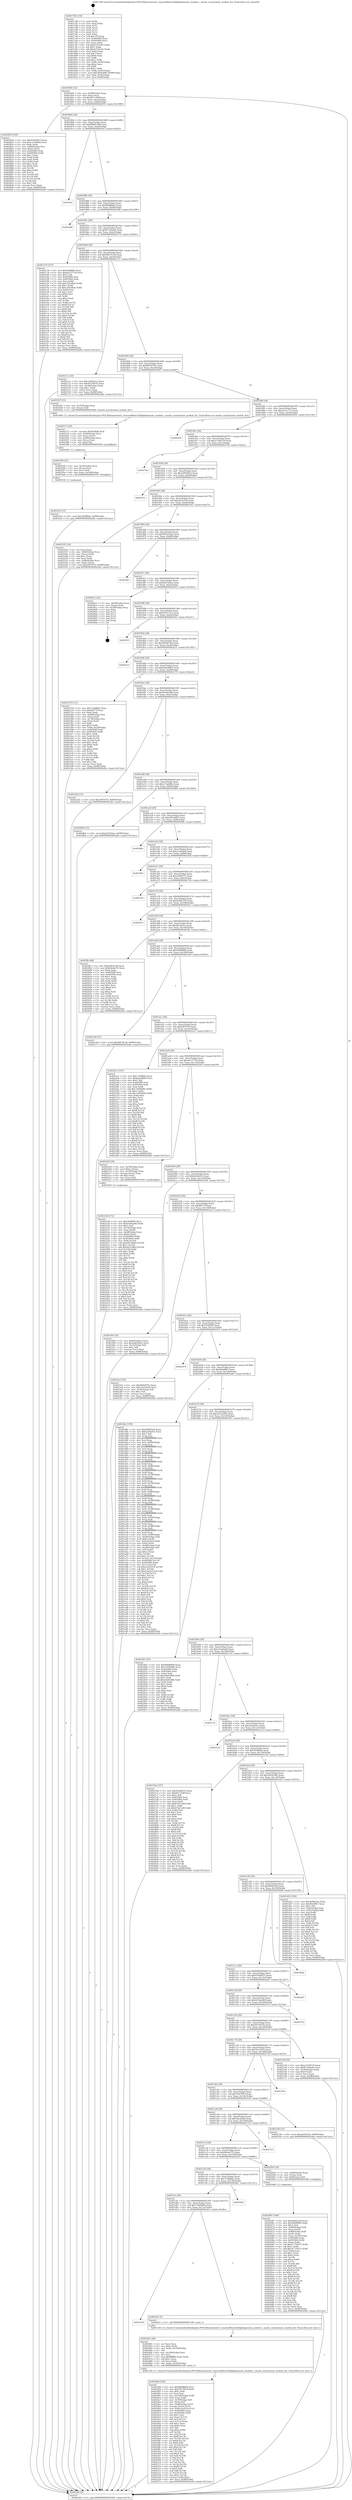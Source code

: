 digraph "0x4017d0" {
  label = "0x4017d0 (/mnt/c/Users/mathe/Desktop/tcc/POCII/binaries/extr_reactosdllwin32dbghelpmacho_module.c_macho_synchronize_module_list_Final-ollvm.out::main(0))"
  labelloc = "t"
  node[shape=record]

  Entry [label="",width=0.3,height=0.3,shape=circle,fillcolor=black,style=filled]
  "0x401844" [label="{
     0x401844 [32]\l
     | [instrs]\l
     &nbsp;&nbsp;0x401844 \<+6\>: mov -0x98(%rbp),%eax\l
     &nbsp;&nbsp;0x40184a \<+2\>: mov %eax,%ecx\l
     &nbsp;&nbsp;0x40184c \<+6\>: sub $0x85113fdf,%ecx\l
     &nbsp;&nbsp;0x401852 \<+6\>: mov %eax,-0xac(%rbp)\l
     &nbsp;&nbsp;0x401858 \<+6\>: mov %ecx,-0xb0(%rbp)\l
     &nbsp;&nbsp;0x40185e \<+6\>: je 0000000000402850 \<main+0x1080\>\l
  }"]
  "0x402850" [label="{
     0x402850 [100]\l
     | [instrs]\l
     &nbsp;&nbsp;0x402850 \<+5\>: mov $0x418a9033,%eax\l
     &nbsp;&nbsp;0x402855 \<+5\>: mov $0xc15add9a,%ecx\l
     &nbsp;&nbsp;0x40285a \<+2\>: xor %edx,%edx\l
     &nbsp;&nbsp;0x40285c \<+7\>: mov -0x90(%rbp),%rsi\l
     &nbsp;&nbsp;0x402863 \<+6\>: movl $0x0,(%rsi)\l
     &nbsp;&nbsp;0x402869 \<+7\>: mov 0x405060,%edi\l
     &nbsp;&nbsp;0x402870 \<+8\>: mov 0x405064,%r8d\l
     &nbsp;&nbsp;0x402878 \<+3\>: sub $0x1,%edx\l
     &nbsp;&nbsp;0x40287b \<+3\>: mov %edi,%r9d\l
     &nbsp;&nbsp;0x40287e \<+3\>: add %edx,%r9d\l
     &nbsp;&nbsp;0x402881 \<+4\>: imul %r9d,%edi\l
     &nbsp;&nbsp;0x402885 \<+3\>: and $0x1,%edi\l
     &nbsp;&nbsp;0x402888 \<+3\>: cmp $0x0,%edi\l
     &nbsp;&nbsp;0x40288b \<+4\>: sete %r10b\l
     &nbsp;&nbsp;0x40288f \<+4\>: cmp $0xa,%r8d\l
     &nbsp;&nbsp;0x402893 \<+4\>: setl %r11b\l
     &nbsp;&nbsp;0x402897 \<+3\>: mov %r10b,%bl\l
     &nbsp;&nbsp;0x40289a \<+3\>: and %r11b,%bl\l
     &nbsp;&nbsp;0x40289d \<+3\>: xor %r11b,%r10b\l
     &nbsp;&nbsp;0x4028a0 \<+3\>: or %r10b,%bl\l
     &nbsp;&nbsp;0x4028a3 \<+3\>: test $0x1,%bl\l
     &nbsp;&nbsp;0x4028a6 \<+3\>: cmovne %ecx,%eax\l
     &nbsp;&nbsp;0x4028a9 \<+6\>: mov %eax,-0x98(%rbp)\l
     &nbsp;&nbsp;0x4028af \<+5\>: jmp 0000000000402a9e \<main+0x12ce\>\l
  }"]
  "0x401864" [label="{
     0x401864 [28]\l
     | [instrs]\l
     &nbsp;&nbsp;0x401864 \<+5\>: jmp 0000000000401869 \<main+0x99\>\l
     &nbsp;&nbsp;0x401869 \<+6\>: mov -0xac(%rbp),%eax\l
     &nbsp;&nbsp;0x40186f \<+5\>: sub $0x86861588,%eax\l
     &nbsp;&nbsp;0x401874 \<+6\>: mov %eax,-0xb4(%rbp)\l
     &nbsp;&nbsp;0x40187a \<+6\>: je 0000000000401fef \<main+0x81f\>\l
  }"]
  Exit [label="",width=0.3,height=0.3,shape=circle,fillcolor=black,style=filled,peripheries=2]
  "0x401fef" [label="{
     0x401fef\l
  }", style=dashed]
  "0x401880" [label="{
     0x401880 [28]\l
     | [instrs]\l
     &nbsp;&nbsp;0x401880 \<+5\>: jmp 0000000000401885 \<main+0xb5\>\l
     &nbsp;&nbsp;0x401885 \<+6\>: mov -0xac(%rbp),%eax\l
     &nbsp;&nbsp;0x40188b \<+5\>: sub $0x86fd8bb0,%eax\l
     &nbsp;&nbsp;0x401890 \<+6\>: mov %eax,-0xb8(%rbp)\l
     &nbsp;&nbsp;0x401896 \<+6\>: je 00000000004029d6 \<main+0x1206\>\l
  }"]
  "0x4025a5" [label="{
     0x4025a5 [15]\l
     | [instrs]\l
     &nbsp;&nbsp;0x4025a5 \<+10\>: movl $0x302ff0de,-0x98(%rbp)\l
     &nbsp;&nbsp;0x4025af \<+5\>: jmp 0000000000402a9e \<main+0x12ce\>\l
  }"]
  "0x4029d6" [label="{
     0x4029d6\l
  }", style=dashed]
  "0x40189c" [label="{
     0x40189c [28]\l
     | [instrs]\l
     &nbsp;&nbsp;0x40189c \<+5\>: jmp 00000000004018a1 \<main+0xd1\>\l
     &nbsp;&nbsp;0x4018a1 \<+6\>: mov -0xac(%rbp),%eax\l
     &nbsp;&nbsp;0x4018a7 \<+5\>: sub $0x87160ad5,%eax\l
     &nbsp;&nbsp;0x4018ac \<+6\>: mov %eax,-0xbc(%rbp)\l
     &nbsp;&nbsp;0x4018b2 \<+6\>: je 0000000000402176 \<main+0x9a6\>\l
  }"]
  "0x402590" [label="{
     0x402590 [21]\l
     | [instrs]\l
     &nbsp;&nbsp;0x402590 \<+4\>: mov -0x70(%rbp),%rcx\l
     &nbsp;&nbsp;0x402594 \<+3\>: mov (%rcx),%rcx\l
     &nbsp;&nbsp;0x402597 \<+3\>: mov %rcx,%rdi\l
     &nbsp;&nbsp;0x40259a \<+6\>: mov %eax,-0x168(%rbp)\l
     &nbsp;&nbsp;0x4025a0 \<+5\>: call 0000000000401030 \<free@plt\>\l
     | [calls]\l
     &nbsp;&nbsp;0x401030 \{1\} (unknown)\l
  }"]
  "0x402176" [label="{
     0x402176 [147]\l
     | [instrs]\l
     &nbsp;&nbsp;0x402176 \<+5\>: mov $0x3bdf686,%eax\l
     &nbsp;&nbsp;0x40217b \<+5\>: mov $0xeb137754,%ecx\l
     &nbsp;&nbsp;0x402180 \<+2\>: mov $0x1,%dl\l
     &nbsp;&nbsp;0x402182 \<+7\>: mov 0x405060,%esi\l
     &nbsp;&nbsp;0x402189 \<+7\>: mov 0x405064,%edi\l
     &nbsp;&nbsp;0x402190 \<+3\>: mov %esi,%r8d\l
     &nbsp;&nbsp;0x402193 \<+7\>: add $0xc301d4eb,%r8d\l
     &nbsp;&nbsp;0x40219a \<+4\>: sub $0x1,%r8d\l
     &nbsp;&nbsp;0x40219e \<+7\>: sub $0xc301d4eb,%r8d\l
     &nbsp;&nbsp;0x4021a5 \<+4\>: imul %r8d,%esi\l
     &nbsp;&nbsp;0x4021a9 \<+3\>: and $0x1,%esi\l
     &nbsp;&nbsp;0x4021ac \<+3\>: cmp $0x0,%esi\l
     &nbsp;&nbsp;0x4021af \<+4\>: sete %r9b\l
     &nbsp;&nbsp;0x4021b3 \<+3\>: cmp $0xa,%edi\l
     &nbsp;&nbsp;0x4021b6 \<+4\>: setl %r10b\l
     &nbsp;&nbsp;0x4021ba \<+3\>: mov %r9b,%r11b\l
     &nbsp;&nbsp;0x4021bd \<+4\>: xor $0xff,%r11b\l
     &nbsp;&nbsp;0x4021c1 \<+3\>: mov %r10b,%bl\l
     &nbsp;&nbsp;0x4021c4 \<+3\>: xor $0xff,%bl\l
     &nbsp;&nbsp;0x4021c7 \<+3\>: xor $0x0,%dl\l
     &nbsp;&nbsp;0x4021ca \<+3\>: mov %r11b,%r14b\l
     &nbsp;&nbsp;0x4021cd \<+4\>: and $0x0,%r14b\l
     &nbsp;&nbsp;0x4021d1 \<+3\>: and %dl,%r9b\l
     &nbsp;&nbsp;0x4021d4 \<+3\>: mov %bl,%r15b\l
     &nbsp;&nbsp;0x4021d7 \<+4\>: and $0x0,%r15b\l
     &nbsp;&nbsp;0x4021db \<+3\>: and %dl,%r10b\l
     &nbsp;&nbsp;0x4021de \<+3\>: or %r9b,%r14b\l
     &nbsp;&nbsp;0x4021e1 \<+3\>: or %r10b,%r15b\l
     &nbsp;&nbsp;0x4021e4 \<+3\>: xor %r15b,%r14b\l
     &nbsp;&nbsp;0x4021e7 \<+3\>: or %bl,%r11b\l
     &nbsp;&nbsp;0x4021ea \<+4\>: xor $0xff,%r11b\l
     &nbsp;&nbsp;0x4021ee \<+3\>: or $0x0,%dl\l
     &nbsp;&nbsp;0x4021f1 \<+3\>: and %dl,%r11b\l
     &nbsp;&nbsp;0x4021f4 \<+3\>: or %r11b,%r14b\l
     &nbsp;&nbsp;0x4021f7 \<+4\>: test $0x1,%r14b\l
     &nbsp;&nbsp;0x4021fb \<+3\>: cmovne %ecx,%eax\l
     &nbsp;&nbsp;0x4021fe \<+6\>: mov %eax,-0x98(%rbp)\l
     &nbsp;&nbsp;0x402204 \<+5\>: jmp 0000000000402a9e \<main+0x12ce\>\l
  }"]
  "0x4018b8" [label="{
     0x4018b8 [28]\l
     | [instrs]\l
     &nbsp;&nbsp;0x4018b8 \<+5\>: jmp 00000000004018bd \<main+0xed\>\l
     &nbsp;&nbsp;0x4018bd \<+6\>: mov -0xac(%rbp),%eax\l
     &nbsp;&nbsp;0x4018c3 \<+5\>: sub $0x94674c38,%eax\l
     &nbsp;&nbsp;0x4018c8 \<+6\>: mov %eax,-0xc0(%rbp)\l
     &nbsp;&nbsp;0x4018ce \<+6\>: je 000000000040211c \<main+0x94c\>\l
  }"]
  "0x402573" [label="{
     0x402573 [29]\l
     | [instrs]\l
     &nbsp;&nbsp;0x402573 \<+10\>: movabs $0x4030d6,%rdi\l
     &nbsp;&nbsp;0x40257d \<+4\>: mov -0x60(%rbp),%rcx\l
     &nbsp;&nbsp;0x402581 \<+2\>: mov %eax,(%rcx)\l
     &nbsp;&nbsp;0x402583 \<+4\>: mov -0x60(%rbp),%rcx\l
     &nbsp;&nbsp;0x402587 \<+2\>: mov (%rcx),%esi\l
     &nbsp;&nbsp;0x402589 \<+2\>: mov $0x0,%al\l
     &nbsp;&nbsp;0x40258b \<+5\>: call 0000000000401040 \<printf@plt\>\l
     | [calls]\l
     &nbsp;&nbsp;0x401040 \{1\} (unknown)\l
  }"]
  "0x40211c" [label="{
     0x40211c [30]\l
     | [instrs]\l
     &nbsp;&nbsp;0x40211c \<+5\>: mov $0x2a93b2ce,%eax\l
     &nbsp;&nbsp;0x402121 \<+5\>: mov $0x447e837b,%ecx\l
     &nbsp;&nbsp;0x402126 \<+3\>: mov -0x30(%rbp),%edx\l
     &nbsp;&nbsp;0x402129 \<+3\>: cmp $0x1,%edx\l
     &nbsp;&nbsp;0x40212c \<+3\>: cmovl %ecx,%eax\l
     &nbsp;&nbsp;0x40212f \<+6\>: mov %eax,-0x98(%rbp)\l
     &nbsp;&nbsp;0x402135 \<+5\>: jmp 0000000000402a9e \<main+0x12ce\>\l
  }"]
  "0x4018d4" [label="{
     0x4018d4 [28]\l
     | [instrs]\l
     &nbsp;&nbsp;0x4018d4 \<+5\>: jmp 00000000004018d9 \<main+0x109\>\l
     &nbsp;&nbsp;0x4018d9 \<+6\>: mov -0xac(%rbp),%eax\l
     &nbsp;&nbsp;0x4018df \<+5\>: sub $0x9693979c,%eax\l
     &nbsp;&nbsp;0x4018e4 \<+6\>: mov %eax,-0xc4(%rbp)\l
     &nbsp;&nbsp;0x4018ea \<+6\>: je 0000000000402567 \<main+0xd97\>\l
  }"]
  "0x40248d" [label="{
     0x40248d [169]\l
     | [instrs]\l
     &nbsp;&nbsp;0x40248d \<+5\>: mov $0x86fd8bb0,%ecx\l
     &nbsp;&nbsp;0x402492 \<+5\>: mov $0x55b785cf,%edx\l
     &nbsp;&nbsp;0x402497 \<+3\>: mov $0x1,%dil\l
     &nbsp;&nbsp;0x40249a \<+2\>: xor %esi,%esi\l
     &nbsp;&nbsp;0x40249c \<+7\>: mov -0x164(%rbp),%r8d\l
     &nbsp;&nbsp;0x4024a3 \<+4\>: imul %eax,%r8d\l
     &nbsp;&nbsp;0x4024a7 \<+4\>: mov -0x70(%rbp),%r9\l
     &nbsp;&nbsp;0x4024ab \<+3\>: mov (%r9),%r9\l
     &nbsp;&nbsp;0x4024ae \<+4\>: mov -0x68(%rbp),%r10\l
     &nbsp;&nbsp;0x4024b2 \<+3\>: movslq (%r10),%r10\l
     &nbsp;&nbsp;0x4024b5 \<+4\>: mov %r8d,(%r9,%r10,4)\l
     &nbsp;&nbsp;0x4024b9 \<+7\>: mov 0x405060,%eax\l
     &nbsp;&nbsp;0x4024c0 \<+8\>: mov 0x405064,%r8d\l
     &nbsp;&nbsp;0x4024c8 \<+3\>: sub $0x1,%esi\l
     &nbsp;&nbsp;0x4024cb \<+3\>: mov %eax,%r11d\l
     &nbsp;&nbsp;0x4024ce \<+3\>: add %esi,%r11d\l
     &nbsp;&nbsp;0x4024d1 \<+4\>: imul %r11d,%eax\l
     &nbsp;&nbsp;0x4024d5 \<+3\>: and $0x1,%eax\l
     &nbsp;&nbsp;0x4024d8 \<+3\>: cmp $0x0,%eax\l
     &nbsp;&nbsp;0x4024db \<+3\>: sete %bl\l
     &nbsp;&nbsp;0x4024de \<+4\>: cmp $0xa,%r8d\l
     &nbsp;&nbsp;0x4024e2 \<+4\>: setl %r14b\l
     &nbsp;&nbsp;0x4024e6 \<+3\>: mov %bl,%r15b\l
     &nbsp;&nbsp;0x4024e9 \<+4\>: xor $0xff,%r15b\l
     &nbsp;&nbsp;0x4024ed \<+3\>: mov %r14b,%r12b\l
     &nbsp;&nbsp;0x4024f0 \<+4\>: xor $0xff,%r12b\l
     &nbsp;&nbsp;0x4024f4 \<+4\>: xor $0x0,%dil\l
     &nbsp;&nbsp;0x4024f8 \<+3\>: mov %r15b,%r13b\l
     &nbsp;&nbsp;0x4024fb \<+4\>: and $0x0,%r13b\l
     &nbsp;&nbsp;0x4024ff \<+3\>: and %dil,%bl\l
     &nbsp;&nbsp;0x402502 \<+3\>: mov %r12b,%al\l
     &nbsp;&nbsp;0x402505 \<+2\>: and $0x0,%al\l
     &nbsp;&nbsp;0x402507 \<+3\>: and %dil,%r14b\l
     &nbsp;&nbsp;0x40250a \<+3\>: or %bl,%r13b\l
     &nbsp;&nbsp;0x40250d \<+3\>: or %r14b,%al\l
     &nbsp;&nbsp;0x402510 \<+3\>: xor %al,%r13b\l
     &nbsp;&nbsp;0x402513 \<+3\>: or %r12b,%r15b\l
     &nbsp;&nbsp;0x402516 \<+4\>: xor $0xff,%r15b\l
     &nbsp;&nbsp;0x40251a \<+4\>: or $0x0,%dil\l
     &nbsp;&nbsp;0x40251e \<+3\>: and %dil,%r15b\l
     &nbsp;&nbsp;0x402521 \<+3\>: or %r15b,%r13b\l
     &nbsp;&nbsp;0x402524 \<+4\>: test $0x1,%r13b\l
     &nbsp;&nbsp;0x402528 \<+3\>: cmovne %edx,%ecx\l
     &nbsp;&nbsp;0x40252b \<+6\>: mov %ecx,-0x98(%rbp)\l
     &nbsp;&nbsp;0x402531 \<+5\>: jmp 0000000000402a9e \<main+0x12ce\>\l
  }"]
  "0x402567" [label="{
     0x402567 [12]\l
     | [instrs]\l
     &nbsp;&nbsp;0x402567 \<+4\>: mov -0x70(%rbp),%rax\l
     &nbsp;&nbsp;0x40256b \<+3\>: mov (%rax),%rdi\l
     &nbsp;&nbsp;0x40256e \<+5\>: call 0000000000401600 \<macho_synchronize_module_list\>\l
     | [calls]\l
     &nbsp;&nbsp;0x401600 \{1\} (/mnt/c/Users/mathe/Desktop/tcc/POCII/binaries/extr_reactosdllwin32dbghelpmacho_module.c_macho_synchronize_module_list_Final-ollvm.out::macho_synchronize_module_list)\l
  }"]
  "0x4018f0" [label="{
     0x4018f0 [28]\l
     | [instrs]\l
     &nbsp;&nbsp;0x4018f0 \<+5\>: jmp 00000000004018f5 \<main+0x125\>\l
     &nbsp;&nbsp;0x4018f5 \<+6\>: mov -0xac(%rbp),%eax\l
     &nbsp;&nbsp;0x4018fb \<+5\>: sub $0xa2211117,%eax\l
     &nbsp;&nbsp;0x401900 \<+6\>: mov %eax,-0xc8(%rbp)\l
     &nbsp;&nbsp;0x401906 \<+6\>: je 0000000000402920 \<main+0x1150\>\l
  }"]
  "0x402461" [label="{
     0x402461 [44]\l
     | [instrs]\l
     &nbsp;&nbsp;0x402461 \<+2\>: xor %ecx,%ecx\l
     &nbsp;&nbsp;0x402463 \<+5\>: mov $0x2,%edx\l
     &nbsp;&nbsp;0x402468 \<+6\>: mov %edx,-0x160(%rbp)\l
     &nbsp;&nbsp;0x40246e \<+1\>: cltd\l
     &nbsp;&nbsp;0x40246f \<+6\>: mov -0x160(%rbp),%esi\l
     &nbsp;&nbsp;0x402475 \<+2\>: idiv %esi\l
     &nbsp;&nbsp;0x402477 \<+6\>: imul $0xfffffffe,%edx,%edx\l
     &nbsp;&nbsp;0x40247d \<+3\>: sub $0x1,%ecx\l
     &nbsp;&nbsp;0x402480 \<+2\>: sub %ecx,%edx\l
     &nbsp;&nbsp;0x402482 \<+6\>: mov %edx,-0x164(%rbp)\l
     &nbsp;&nbsp;0x402488 \<+5\>: call 0000000000401160 \<next_i\>\l
     | [calls]\l
     &nbsp;&nbsp;0x401160 \{1\} (/mnt/c/Users/mathe/Desktop/tcc/POCII/binaries/extr_reactosdllwin32dbghelpmacho_module.c_macho_synchronize_module_list_Final-ollvm.out::next_i)\l
  }"]
  "0x402920" [label="{
     0x402920\l
  }", style=dashed]
  "0x40190c" [label="{
     0x40190c [28]\l
     | [instrs]\l
     &nbsp;&nbsp;0x40190c \<+5\>: jmp 0000000000401911 \<main+0x141\>\l
     &nbsp;&nbsp;0x401911 \<+6\>: mov -0xac(%rbp),%eax\l
     &nbsp;&nbsp;0x401917 \<+5\>: sub $0xa73d4519,%eax\l
     &nbsp;&nbsp;0x40191c \<+6\>: mov %eax,-0xcc(%rbp)\l
     &nbsp;&nbsp;0x401922 \<+6\>: je 000000000040279a \<main+0xfca\>\l
  }"]
  "0x401d18" [label="{
     0x401d18\l
  }", style=dashed]
  "0x40279a" [label="{
     0x40279a\l
  }", style=dashed]
  "0x401928" [label="{
     0x401928 [28]\l
     | [instrs]\l
     &nbsp;&nbsp;0x401928 \<+5\>: jmp 000000000040192d \<main+0x15d\>\l
     &nbsp;&nbsp;0x40192d \<+6\>: mov -0xac(%rbp),%eax\l
     &nbsp;&nbsp;0x401933 \<+5\>: sub $0xad85d923,%eax\l
     &nbsp;&nbsp;0x401938 \<+6\>: mov %eax,-0xd0(%rbp)\l
     &nbsp;&nbsp;0x40193e \<+6\>: je 0000000000401f22 \<main+0x752\>\l
  }"]
  "0x40245c" [label="{
     0x40245c [5]\l
     | [instrs]\l
     &nbsp;&nbsp;0x40245c \<+5\>: call 0000000000401160 \<next_i\>\l
     | [calls]\l
     &nbsp;&nbsp;0x401160 \{1\} (/mnt/c/Users/mathe/Desktop/tcc/POCII/binaries/extr_reactosdllwin32dbghelpmacho_module.c_macho_synchronize_module_list_Final-ollvm.out::next_i)\l
  }"]
  "0x401f22" [label="{
     0x401f22\l
  }", style=dashed]
  "0x401944" [label="{
     0x401944 [28]\l
     | [instrs]\l
     &nbsp;&nbsp;0x401944 \<+5\>: jmp 0000000000401949 \<main+0x179\>\l
     &nbsp;&nbsp;0x401949 \<+6\>: mov -0xac(%rbp),%eax\l
     &nbsp;&nbsp;0x40194f \<+5\>: sub $0xadc9c03d,%eax\l
     &nbsp;&nbsp;0x401954 \<+6\>: mov %eax,-0xd4(%rbp)\l
     &nbsp;&nbsp;0x40195a \<+6\>: je 0000000000402545 \<main+0xd75\>\l
  }"]
  "0x401cfc" [label="{
     0x401cfc [28]\l
     | [instrs]\l
     &nbsp;&nbsp;0x401cfc \<+5\>: jmp 0000000000401d01 \<main+0x531\>\l
     &nbsp;&nbsp;0x401d01 \<+6\>: mov -0xac(%rbp),%eax\l
     &nbsp;&nbsp;0x401d07 \<+5\>: sub $0x7c64b486,%eax\l
     &nbsp;&nbsp;0x401d0c \<+6\>: mov %eax,-0x15c(%rbp)\l
     &nbsp;&nbsp;0x401d12 \<+6\>: je 000000000040245c \<main+0xc8c\>\l
  }"]
  "0x402545" [label="{
     0x402545 [34]\l
     | [instrs]\l
     &nbsp;&nbsp;0x402545 \<+2\>: xor %eax,%eax\l
     &nbsp;&nbsp;0x402547 \<+4\>: mov -0x68(%rbp),%rcx\l
     &nbsp;&nbsp;0x40254b \<+2\>: mov (%rcx),%edx\l
     &nbsp;&nbsp;0x40254d \<+3\>: sub $0x1,%eax\l
     &nbsp;&nbsp;0x402550 \<+2\>: sub %eax,%edx\l
     &nbsp;&nbsp;0x402552 \<+4\>: mov -0x68(%rbp),%rcx\l
     &nbsp;&nbsp;0x402556 \<+2\>: mov %edx,(%rcx)\l
     &nbsp;&nbsp;0x402558 \<+10\>: movl $0xe9f707f3,-0x98(%rbp)\l
     &nbsp;&nbsp;0x402562 \<+5\>: jmp 0000000000402a9e \<main+0x12ce\>\l
  }"]
  "0x401960" [label="{
     0x401960 [28]\l
     | [instrs]\l
     &nbsp;&nbsp;0x401960 \<+5\>: jmp 0000000000401965 \<main+0x195\>\l
     &nbsp;&nbsp;0x401965 \<+6\>: mov -0xac(%rbp),%eax\l
     &nbsp;&nbsp;0x40196b \<+5\>: sub $0xb0932ea9,%eax\l
     &nbsp;&nbsp;0x401970 \<+6\>: mov %eax,-0xd8(%rbp)\l
     &nbsp;&nbsp;0x401976 \<+6\>: je 0000000000402941 \<main+0x1171\>\l
  }"]
  "0x4029b1" [label="{
     0x4029b1\l
  }", style=dashed]
  "0x402941" [label="{
     0x402941\l
  }", style=dashed]
  "0x40197c" [label="{
     0x40197c [28]\l
     | [instrs]\l
     &nbsp;&nbsp;0x40197c \<+5\>: jmp 0000000000401981 \<main+0x1b1\>\l
     &nbsp;&nbsp;0x401981 \<+6\>: mov -0xac(%rbp),%eax\l
     &nbsp;&nbsp;0x401987 \<+5\>: sub $0xb207bdca,%eax\l
     &nbsp;&nbsp;0x40198c \<+6\>: mov %eax,-0xdc(%rbp)\l
     &nbsp;&nbsp;0x401992 \<+6\>: je 00000000004028c3 \<main+0x10f3\>\l
  }"]
  "0x402226" [label="{
     0x402226 [172]\l
     | [instrs]\l
     &nbsp;&nbsp;0x402226 \<+5\>: mov $0x3bdf686,%ecx\l
     &nbsp;&nbsp;0x40222b \<+5\>: mov $0xbe44aa84,%edx\l
     &nbsp;&nbsp;0x402230 \<+3\>: mov $0x1,%sil\l
     &nbsp;&nbsp;0x402233 \<+4\>: mov -0x70(%rbp),%rdi\l
     &nbsp;&nbsp;0x402237 \<+3\>: mov %rax,(%rdi)\l
     &nbsp;&nbsp;0x40223a \<+4\>: mov -0x68(%rbp),%rax\l
     &nbsp;&nbsp;0x40223e \<+6\>: movl $0x0,(%rax)\l
     &nbsp;&nbsp;0x402244 \<+8\>: mov 0x405060,%r8d\l
     &nbsp;&nbsp;0x40224c \<+8\>: mov 0x405064,%r9d\l
     &nbsp;&nbsp;0x402254 \<+3\>: mov %r8d,%r10d\l
     &nbsp;&nbsp;0x402257 \<+7\>: sub $0x4451d8e9,%r10d\l
     &nbsp;&nbsp;0x40225e \<+4\>: sub $0x1,%r10d\l
     &nbsp;&nbsp;0x402262 \<+7\>: add $0x4451d8e9,%r10d\l
     &nbsp;&nbsp;0x402269 \<+4\>: imul %r10d,%r8d\l
     &nbsp;&nbsp;0x40226d \<+4\>: and $0x1,%r8d\l
     &nbsp;&nbsp;0x402271 \<+4\>: cmp $0x0,%r8d\l
     &nbsp;&nbsp;0x402275 \<+4\>: sete %r11b\l
     &nbsp;&nbsp;0x402279 \<+4\>: cmp $0xa,%r9d\l
     &nbsp;&nbsp;0x40227d \<+3\>: setl %bl\l
     &nbsp;&nbsp;0x402280 \<+3\>: mov %r11b,%r14b\l
     &nbsp;&nbsp;0x402283 \<+4\>: xor $0xff,%r14b\l
     &nbsp;&nbsp;0x402287 \<+3\>: mov %bl,%r15b\l
     &nbsp;&nbsp;0x40228a \<+4\>: xor $0xff,%r15b\l
     &nbsp;&nbsp;0x40228e \<+4\>: xor $0x0,%sil\l
     &nbsp;&nbsp;0x402292 \<+3\>: mov %r14b,%r12b\l
     &nbsp;&nbsp;0x402295 \<+4\>: and $0x0,%r12b\l
     &nbsp;&nbsp;0x402299 \<+3\>: and %sil,%r11b\l
     &nbsp;&nbsp;0x40229c \<+3\>: mov %r15b,%r13b\l
     &nbsp;&nbsp;0x40229f \<+4\>: and $0x0,%r13b\l
     &nbsp;&nbsp;0x4022a3 \<+3\>: and %sil,%bl\l
     &nbsp;&nbsp;0x4022a6 \<+3\>: or %r11b,%r12b\l
     &nbsp;&nbsp;0x4022a9 \<+3\>: or %bl,%r13b\l
     &nbsp;&nbsp;0x4022ac \<+3\>: xor %r13b,%r12b\l
     &nbsp;&nbsp;0x4022af \<+3\>: or %r15b,%r14b\l
     &nbsp;&nbsp;0x4022b2 \<+4\>: xor $0xff,%r14b\l
     &nbsp;&nbsp;0x4022b6 \<+4\>: or $0x0,%sil\l
     &nbsp;&nbsp;0x4022ba \<+3\>: and %sil,%r14b\l
     &nbsp;&nbsp;0x4022bd \<+3\>: or %r14b,%r12b\l
     &nbsp;&nbsp;0x4022c0 \<+4\>: test $0x1,%r12b\l
     &nbsp;&nbsp;0x4022c4 \<+3\>: cmovne %edx,%ecx\l
     &nbsp;&nbsp;0x4022c7 \<+6\>: mov %ecx,-0x98(%rbp)\l
     &nbsp;&nbsp;0x4022cd \<+5\>: jmp 0000000000402a9e \<main+0x12ce\>\l
  }"]
  "0x4028c3" [label="{
     0x4028c3 [24]\l
     | [instrs]\l
     &nbsp;&nbsp;0x4028c3 \<+7\>: mov -0x90(%rbp),%rax\l
     &nbsp;&nbsp;0x4028ca \<+2\>: mov (%rax),%eax\l
     &nbsp;&nbsp;0x4028cc \<+4\>: lea -0x28(%rbp),%rsp\l
     &nbsp;&nbsp;0x4028d0 \<+1\>: pop %rbx\l
     &nbsp;&nbsp;0x4028d1 \<+2\>: pop %r12\l
     &nbsp;&nbsp;0x4028d3 \<+2\>: pop %r13\l
     &nbsp;&nbsp;0x4028d5 \<+2\>: pop %r14\l
     &nbsp;&nbsp;0x4028d7 \<+2\>: pop %r15\l
     &nbsp;&nbsp;0x4028d9 \<+1\>: pop %rbp\l
     &nbsp;&nbsp;0x4028da \<+1\>: ret\l
  }"]
  "0x401998" [label="{
     0x401998 [28]\l
     | [instrs]\l
     &nbsp;&nbsp;0x401998 \<+5\>: jmp 000000000040199d \<main+0x1cd\>\l
     &nbsp;&nbsp;0x40199d \<+6\>: mov -0xac(%rbp),%eax\l
     &nbsp;&nbsp;0x4019a3 \<+5\>: sub $0xb307c1e1,%eax\l
     &nbsp;&nbsp;0x4019a8 \<+6\>: mov %eax,-0xe0(%rbp)\l
     &nbsp;&nbsp;0x4019ae \<+6\>: je 00000000004025f1 \<main+0xe21\>\l
  }"]
  "0x402067" [label="{
     0x402067 [166]\l
     | [instrs]\l
     &nbsp;&nbsp;0x402067 \<+5\>: mov $0xb0932ea9,%ecx\l
     &nbsp;&nbsp;0x40206c \<+5\>: mov $0xe80f8066,%edx\l
     &nbsp;&nbsp;0x402071 \<+3\>: mov $0x1,%sil\l
     &nbsp;&nbsp;0x402074 \<+4\>: mov -0x80(%rbp),%rdi\l
     &nbsp;&nbsp;0x402078 \<+2\>: mov %eax,(%rdi)\l
     &nbsp;&nbsp;0x40207a \<+4\>: mov -0x80(%rbp),%rdi\l
     &nbsp;&nbsp;0x40207e \<+2\>: mov (%rdi),%eax\l
     &nbsp;&nbsp;0x402080 \<+3\>: mov %eax,-0x30(%rbp)\l
     &nbsp;&nbsp;0x402083 \<+7\>: mov 0x405060,%eax\l
     &nbsp;&nbsp;0x40208a \<+8\>: mov 0x405064,%r8d\l
     &nbsp;&nbsp;0x402092 \<+3\>: mov %eax,%r9d\l
     &nbsp;&nbsp;0x402095 \<+7\>: sub $0x51735675,%r9d\l
     &nbsp;&nbsp;0x40209c \<+4\>: sub $0x1,%r9d\l
     &nbsp;&nbsp;0x4020a0 \<+7\>: add $0x51735675,%r9d\l
     &nbsp;&nbsp;0x4020a7 \<+4\>: imul %r9d,%eax\l
     &nbsp;&nbsp;0x4020ab \<+3\>: and $0x1,%eax\l
     &nbsp;&nbsp;0x4020ae \<+3\>: cmp $0x0,%eax\l
     &nbsp;&nbsp;0x4020b1 \<+4\>: sete %r10b\l
     &nbsp;&nbsp;0x4020b5 \<+4\>: cmp $0xa,%r8d\l
     &nbsp;&nbsp;0x4020b9 \<+4\>: setl %r11b\l
     &nbsp;&nbsp;0x4020bd \<+3\>: mov %r10b,%bl\l
     &nbsp;&nbsp;0x4020c0 \<+3\>: xor $0xff,%bl\l
     &nbsp;&nbsp;0x4020c3 \<+3\>: mov %r11b,%r14b\l
     &nbsp;&nbsp;0x4020c6 \<+4\>: xor $0xff,%r14b\l
     &nbsp;&nbsp;0x4020ca \<+4\>: xor $0x1,%sil\l
     &nbsp;&nbsp;0x4020ce \<+3\>: mov %bl,%r15b\l
     &nbsp;&nbsp;0x4020d1 \<+4\>: and $0xff,%r15b\l
     &nbsp;&nbsp;0x4020d5 \<+3\>: and %sil,%r10b\l
     &nbsp;&nbsp;0x4020d8 \<+3\>: mov %r14b,%r12b\l
     &nbsp;&nbsp;0x4020db \<+4\>: and $0xff,%r12b\l
     &nbsp;&nbsp;0x4020df \<+3\>: and %sil,%r11b\l
     &nbsp;&nbsp;0x4020e2 \<+3\>: or %r10b,%r15b\l
     &nbsp;&nbsp;0x4020e5 \<+3\>: or %r11b,%r12b\l
     &nbsp;&nbsp;0x4020e8 \<+3\>: xor %r12b,%r15b\l
     &nbsp;&nbsp;0x4020eb \<+3\>: or %r14b,%bl\l
     &nbsp;&nbsp;0x4020ee \<+3\>: xor $0xff,%bl\l
     &nbsp;&nbsp;0x4020f1 \<+4\>: or $0x1,%sil\l
     &nbsp;&nbsp;0x4020f5 \<+3\>: and %sil,%bl\l
     &nbsp;&nbsp;0x4020f8 \<+3\>: or %bl,%r15b\l
     &nbsp;&nbsp;0x4020fb \<+4\>: test $0x1,%r15b\l
     &nbsp;&nbsp;0x4020ff \<+3\>: cmovne %edx,%ecx\l
     &nbsp;&nbsp;0x402102 \<+6\>: mov %ecx,-0x98(%rbp)\l
     &nbsp;&nbsp;0x402108 \<+5\>: jmp 0000000000402a9e \<main+0x12ce\>\l
  }"]
  "0x4025f1" [label="{
     0x4025f1\l
  }", style=dashed]
  "0x4019b4" [label="{
     0x4019b4 [28]\l
     | [instrs]\l
     &nbsp;&nbsp;0x4019b4 \<+5\>: jmp 00000000004019b9 \<main+0x1e9\>\l
     &nbsp;&nbsp;0x4019b9 \<+6\>: mov -0xac(%rbp),%eax\l
     &nbsp;&nbsp;0x4019bf \<+5\>: sub $0xb4b9076a,%eax\l
     &nbsp;&nbsp;0x4019c4 \<+6\>: mov %eax,-0xe4(%rbp)\l
     &nbsp;&nbsp;0x4019ca \<+6\>: je 0000000000402a31 \<main+0x1261\>\l
  }"]
  "0x401ce0" [label="{
     0x401ce0 [28]\l
     | [instrs]\l
     &nbsp;&nbsp;0x401ce0 \<+5\>: jmp 0000000000401ce5 \<main+0x515\>\l
     &nbsp;&nbsp;0x401ce5 \<+6\>: mov -0xac(%rbp),%eax\l
     &nbsp;&nbsp;0x401ceb \<+5\>: sub $0x7c5b8bfe,%eax\l
     &nbsp;&nbsp;0x401cf0 \<+6\>: mov %eax,-0x158(%rbp)\l
     &nbsp;&nbsp;0x401cf6 \<+6\>: je 00000000004029b1 \<main+0x11e1\>\l
  }"]
  "0x402a31" [label="{
     0x402a31\l
  }", style=dashed]
  "0x4019d0" [label="{
     0x4019d0 [28]\l
     | [instrs]\l
     &nbsp;&nbsp;0x4019d0 \<+5\>: jmp 00000000004019d5 \<main+0x205\>\l
     &nbsp;&nbsp;0x4019d5 \<+6\>: mov -0xac(%rbp),%eax\l
     &nbsp;&nbsp;0x4019db \<+5\>: sub $0xba4c8849,%eax\l
     &nbsp;&nbsp;0x4019e0 \<+6\>: mov %eax,-0xe8(%rbp)\l
     &nbsp;&nbsp;0x4019e6 \<+6\>: je 0000000000402374 \<main+0xba4\>\l
  }"]
  "0x402054" [label="{
     0x402054 [19]\l
     | [instrs]\l
     &nbsp;&nbsp;0x402054 \<+7\>: mov -0x88(%rbp),%rax\l
     &nbsp;&nbsp;0x40205b \<+3\>: mov (%rax),%rax\l
     &nbsp;&nbsp;0x40205e \<+4\>: mov 0x8(%rax),%rdi\l
     &nbsp;&nbsp;0x402062 \<+5\>: call 0000000000401060 \<atoi@plt\>\l
     | [calls]\l
     &nbsp;&nbsp;0x401060 \{1\} (unknown)\l
  }"]
  "0x402374" [label="{
     0x402374 [111]\l
     | [instrs]\l
     &nbsp;&nbsp;0x402374 \<+5\>: mov $0x7c5b8bfe,%eax\l
     &nbsp;&nbsp;0x402379 \<+5\>: mov $0x9f577f,%ecx\l
     &nbsp;&nbsp;0x40237e \<+2\>: xor %edx,%edx\l
     &nbsp;&nbsp;0x402380 \<+4\>: mov -0x68(%rbp),%rsi\l
     &nbsp;&nbsp;0x402384 \<+2\>: mov (%rsi),%edi\l
     &nbsp;&nbsp;0x402386 \<+4\>: mov -0x78(%rbp),%rsi\l
     &nbsp;&nbsp;0x40238a \<+2\>: cmp (%rsi),%edi\l
     &nbsp;&nbsp;0x40238c \<+4\>: setl %r8b\l
     &nbsp;&nbsp;0x402390 \<+4\>: and $0x1,%r8b\l
     &nbsp;&nbsp;0x402394 \<+4\>: mov %r8b,-0x29(%rbp)\l
     &nbsp;&nbsp;0x402398 \<+7\>: mov 0x405060,%edi\l
     &nbsp;&nbsp;0x40239f \<+8\>: mov 0x405064,%r9d\l
     &nbsp;&nbsp;0x4023a7 \<+3\>: sub $0x1,%edx\l
     &nbsp;&nbsp;0x4023aa \<+3\>: mov %edi,%r10d\l
     &nbsp;&nbsp;0x4023ad \<+3\>: add %edx,%r10d\l
     &nbsp;&nbsp;0x4023b0 \<+4\>: imul %r10d,%edi\l
     &nbsp;&nbsp;0x4023b4 \<+3\>: and $0x1,%edi\l
     &nbsp;&nbsp;0x4023b7 \<+3\>: cmp $0x0,%edi\l
     &nbsp;&nbsp;0x4023ba \<+4\>: sete %r8b\l
     &nbsp;&nbsp;0x4023be \<+4\>: cmp $0xa,%r9d\l
     &nbsp;&nbsp;0x4023c2 \<+4\>: setl %r11b\l
     &nbsp;&nbsp;0x4023c6 \<+3\>: mov %r8b,%bl\l
     &nbsp;&nbsp;0x4023c9 \<+3\>: and %r11b,%bl\l
     &nbsp;&nbsp;0x4023cc \<+3\>: xor %r11b,%r8b\l
     &nbsp;&nbsp;0x4023cf \<+3\>: or %r8b,%bl\l
     &nbsp;&nbsp;0x4023d2 \<+3\>: test $0x1,%bl\l
     &nbsp;&nbsp;0x4023d5 \<+3\>: cmovne %ecx,%eax\l
     &nbsp;&nbsp;0x4023d8 \<+6\>: mov %eax,-0x98(%rbp)\l
     &nbsp;&nbsp;0x4023de \<+5\>: jmp 0000000000402a9e \<main+0x12ce\>\l
  }"]
  "0x4019ec" [label="{
     0x4019ec [28]\l
     | [instrs]\l
     &nbsp;&nbsp;0x4019ec \<+5\>: jmp 00000000004019f1 \<main+0x221\>\l
     &nbsp;&nbsp;0x4019f1 \<+6\>: mov -0xac(%rbp),%eax\l
     &nbsp;&nbsp;0x4019f7 \<+5\>: sub $0xbe44aa84,%eax\l
     &nbsp;&nbsp;0x4019fc \<+6\>: mov %eax,-0xec(%rbp)\l
     &nbsp;&nbsp;0x401a02 \<+6\>: je 00000000004022d2 \<main+0xb02\>\l
  }"]
  "0x401cc4" [label="{
     0x401cc4 [28]\l
     | [instrs]\l
     &nbsp;&nbsp;0x401cc4 \<+5\>: jmp 0000000000401cc9 \<main+0x4f9\>\l
     &nbsp;&nbsp;0x401cc9 \<+6\>: mov -0xac(%rbp),%eax\l
     &nbsp;&nbsp;0x401ccf \<+5\>: sub $0x66ebe7f3,%eax\l
     &nbsp;&nbsp;0x401cd4 \<+6\>: mov %eax,-0x154(%rbp)\l
     &nbsp;&nbsp;0x401cda \<+6\>: je 0000000000402054 \<main+0x884\>\l
  }"]
  "0x4022d2" [label="{
     0x4022d2 [15]\l
     | [instrs]\l
     &nbsp;&nbsp;0x4022d2 \<+10\>: movl $0xe9f707f3,-0x98(%rbp)\l
     &nbsp;&nbsp;0x4022dc \<+5\>: jmp 0000000000402a9e \<main+0x12ce\>\l
  }"]
  "0x401a08" [label="{
     0x401a08 [28]\l
     | [instrs]\l
     &nbsp;&nbsp;0x401a08 \<+5\>: jmp 0000000000401a0d \<main+0x23d\>\l
     &nbsp;&nbsp;0x401a0d \<+6\>: mov -0xac(%rbp),%eax\l
     &nbsp;&nbsp;0x401a13 \<+5\>: sub $0xc15add9a,%eax\l
     &nbsp;&nbsp;0x401a18 \<+6\>: mov %eax,-0xf0(%rbp)\l
     &nbsp;&nbsp;0x401a1e \<+6\>: je 00000000004028b4 \<main+0x10e4\>\l
  }"]
  "0x402723" [label="{
     0x402723\l
  }", style=dashed]
  "0x4028b4" [label="{
     0x4028b4 [15]\l
     | [instrs]\l
     &nbsp;&nbsp;0x4028b4 \<+10\>: movl $0xb207bdca,-0x98(%rbp)\l
     &nbsp;&nbsp;0x4028be \<+5\>: jmp 0000000000402a9e \<main+0x12ce\>\l
  }"]
  "0x401a24" [label="{
     0x401a24 [28]\l
     | [instrs]\l
     &nbsp;&nbsp;0x401a24 \<+5\>: jmp 0000000000401a29 \<main+0x259\>\l
     &nbsp;&nbsp;0x401a29 \<+6\>: mov -0xac(%rbp),%eax\l
     &nbsp;&nbsp;0x401a2f \<+5\>: sub $0xc65cb8b7,%eax\l
     &nbsp;&nbsp;0x401a34 \<+6\>: mov %eax,-0xf4(%rbp)\l
     &nbsp;&nbsp;0x401a3a \<+6\>: je 000000000040266b \<main+0xe9b\>\l
  }"]
  "0x401ca8" [label="{
     0x401ca8 [28]\l
     | [instrs]\l
     &nbsp;&nbsp;0x401ca8 \<+5\>: jmp 0000000000401cad \<main+0x4dd\>\l
     &nbsp;&nbsp;0x401cad \<+6\>: mov -0xac(%rbp),%eax\l
     &nbsp;&nbsp;0x401cb3 \<+5\>: sub $0x5dca0b2f,%eax\l
     &nbsp;&nbsp;0x401cb8 \<+6\>: mov %eax,-0x150(%rbp)\l
     &nbsp;&nbsp;0x401cbe \<+6\>: je 0000000000402723 \<main+0xf53\>\l
  }"]
  "0x40266b" [label="{
     0x40266b\l
  }", style=dashed]
  "0x401a40" [label="{
     0x401a40 [28]\l
     | [instrs]\l
     &nbsp;&nbsp;0x401a40 \<+5\>: jmp 0000000000401a45 \<main+0x275\>\l
     &nbsp;&nbsp;0x401a45 \<+6\>: mov -0xac(%rbp),%eax\l
     &nbsp;&nbsp;0x401a4b \<+5\>: sub $0xcce20be8,%eax\l
     &nbsp;&nbsp;0x401a50 \<+6\>: mov %eax,-0xf8(%rbp)\l
     &nbsp;&nbsp;0x401a56 \<+6\>: je 00000000004025b4 \<main+0xde4\>\l
  }"]
  "0x402536" [label="{
     0x402536 [15]\l
     | [instrs]\l
     &nbsp;&nbsp;0x402536 \<+10\>: movl $0xadc9c03d,-0x98(%rbp)\l
     &nbsp;&nbsp;0x402540 \<+5\>: jmp 0000000000402a9e \<main+0x12ce\>\l
  }"]
  "0x4025b4" [label="{
     0x4025b4\l
  }", style=dashed]
  "0x401a5c" [label="{
     0x401a5c [28]\l
     | [instrs]\l
     &nbsp;&nbsp;0x401a5c \<+5\>: jmp 0000000000401a61 \<main+0x291\>\l
     &nbsp;&nbsp;0x401a61 \<+6\>: mov -0xac(%rbp),%eax\l
     &nbsp;&nbsp;0x401a67 \<+5\>: sub $0xcf6d4757,%eax\l
     &nbsp;&nbsp;0x401a6c \<+6\>: mov %eax,-0xfc(%rbp)\l
     &nbsp;&nbsp;0x401a72 \<+6\>: je 00000000004027a9 \<main+0xfd9\>\l
  }"]
  "0x401c8c" [label="{
     0x401c8c [28]\l
     | [instrs]\l
     &nbsp;&nbsp;0x401c8c \<+5\>: jmp 0000000000401c91 \<main+0x4c1\>\l
     &nbsp;&nbsp;0x401c91 \<+6\>: mov -0xac(%rbp),%eax\l
     &nbsp;&nbsp;0x401c97 \<+5\>: sub $0x55b785cf,%eax\l
     &nbsp;&nbsp;0x401c9c \<+6\>: mov %eax,-0x14c(%rbp)\l
     &nbsp;&nbsp;0x401ca2 \<+6\>: je 0000000000402536 \<main+0xd66\>\l
  }"]
  "0x4027a9" [label="{
     0x4027a9\l
  }", style=dashed]
  "0x401a78" [label="{
     0x401a78 [28]\l
     | [instrs]\l
     &nbsp;&nbsp;0x401a78 \<+5\>: jmp 0000000000401a7d \<main+0x2ad\>\l
     &nbsp;&nbsp;0x401a7d \<+6\>: mov -0xac(%rbp),%eax\l
     &nbsp;&nbsp;0x401a83 \<+5\>: sub $0xdc8d5530,%eax\l
     &nbsp;&nbsp;0x401a88 \<+6\>: mov %eax,-0x100(%rbp)\l
     &nbsp;&nbsp;0x401a8e \<+6\>: je 0000000000402615 \<main+0xe45\>\l
  }"]
  "0x40274d" [label="{
     0x40274d\l
  }", style=dashed]
  "0x402615" [label="{
     0x402615\l
  }", style=dashed]
  "0x401a94" [label="{
     0x401a94 [28]\l
     | [instrs]\l
     &nbsp;&nbsp;0x401a94 \<+5\>: jmp 0000000000401a99 \<main+0x2c9\>\l
     &nbsp;&nbsp;0x401a99 \<+6\>: mov -0xac(%rbp),%eax\l
     &nbsp;&nbsp;0x401a9f \<+5\>: sub $0xdf1a0d1a,%eax\l
     &nbsp;&nbsp;0x401aa4 \<+6\>: mov %eax,-0x104(%rbp)\l
     &nbsp;&nbsp;0x401aaa \<+6\>: je 0000000000401ffe \<main+0x82e\>\l
  }"]
  "0x401c70" [label="{
     0x401c70 [28]\l
     | [instrs]\l
     &nbsp;&nbsp;0x401c70 \<+5\>: jmp 0000000000401c75 \<main+0x4a5\>\l
     &nbsp;&nbsp;0x401c75 \<+6\>: mov -0xac(%rbp),%eax\l
     &nbsp;&nbsp;0x401c7b \<+5\>: sub $0x54c1f235,%eax\l
     &nbsp;&nbsp;0x401c80 \<+6\>: mov %eax,-0x148(%rbp)\l
     &nbsp;&nbsp;0x401c86 \<+6\>: je 000000000040274d \<main+0xf7d\>\l
  }"]
  "0x401ffe" [label="{
     0x401ffe [86]\l
     | [instrs]\l
     &nbsp;&nbsp;0x401ffe \<+5\>: mov $0xb0932ea9,%eax\l
     &nbsp;&nbsp;0x402003 \<+5\>: mov $0x66ebe7f3,%ecx\l
     &nbsp;&nbsp;0x402008 \<+2\>: xor %edx,%edx\l
     &nbsp;&nbsp;0x40200a \<+7\>: mov 0x405060,%esi\l
     &nbsp;&nbsp;0x402011 \<+7\>: mov 0x405064,%edi\l
     &nbsp;&nbsp;0x402018 \<+3\>: sub $0x1,%edx\l
     &nbsp;&nbsp;0x40201b \<+3\>: mov %esi,%r8d\l
     &nbsp;&nbsp;0x40201e \<+3\>: add %edx,%r8d\l
     &nbsp;&nbsp;0x402021 \<+4\>: imul %r8d,%esi\l
     &nbsp;&nbsp;0x402025 \<+3\>: and $0x1,%esi\l
     &nbsp;&nbsp;0x402028 \<+3\>: cmp $0x0,%esi\l
     &nbsp;&nbsp;0x40202b \<+4\>: sete %r9b\l
     &nbsp;&nbsp;0x40202f \<+3\>: cmp $0xa,%edi\l
     &nbsp;&nbsp;0x402032 \<+4\>: setl %r10b\l
     &nbsp;&nbsp;0x402036 \<+3\>: mov %r9b,%r11b\l
     &nbsp;&nbsp;0x402039 \<+3\>: and %r10b,%r11b\l
     &nbsp;&nbsp;0x40203c \<+3\>: xor %r10b,%r9b\l
     &nbsp;&nbsp;0x40203f \<+3\>: or %r9b,%r11b\l
     &nbsp;&nbsp;0x402042 \<+4\>: test $0x1,%r11b\l
     &nbsp;&nbsp;0x402046 \<+3\>: cmovne %ecx,%eax\l
     &nbsp;&nbsp;0x402049 \<+6\>: mov %eax,-0x98(%rbp)\l
     &nbsp;&nbsp;0x40204f \<+5\>: jmp 0000000000402a9e \<main+0x12ce\>\l
  }"]
  "0x401ab0" [label="{
     0x401ab0 [28]\l
     | [instrs]\l
     &nbsp;&nbsp;0x401ab0 \<+5\>: jmp 0000000000401ab5 \<main+0x2e5\>\l
     &nbsp;&nbsp;0x401ab5 \<+6\>: mov -0xac(%rbp),%eax\l
     &nbsp;&nbsp;0x401abb \<+5\>: sub $0xe80f8066,%eax\l
     &nbsp;&nbsp;0x401ac0 \<+6\>: mov %eax,-0x108(%rbp)\l
     &nbsp;&nbsp;0x401ac6 \<+6\>: je 000000000040210d \<main+0x93d\>\l
  }"]
  "0x402158" [label="{
     0x402158 [30]\l
     | [instrs]\l
     &nbsp;&nbsp;0x402158 \<+5\>: mov $0xa73d4519,%eax\l
     &nbsp;&nbsp;0x40215d \<+5\>: mov $0x87160ad5,%ecx\l
     &nbsp;&nbsp;0x402162 \<+3\>: mov -0x30(%rbp),%edx\l
     &nbsp;&nbsp;0x402165 \<+3\>: cmp $0x0,%edx\l
     &nbsp;&nbsp;0x402168 \<+3\>: cmove %ecx,%eax\l
     &nbsp;&nbsp;0x40216b \<+6\>: mov %eax,-0x98(%rbp)\l
     &nbsp;&nbsp;0x402171 \<+5\>: jmp 0000000000402a9e \<main+0x12ce\>\l
  }"]
  "0x40210d" [label="{
     0x40210d [15]\l
     | [instrs]\l
     &nbsp;&nbsp;0x40210d \<+10\>: movl $0x94674c38,-0x98(%rbp)\l
     &nbsp;&nbsp;0x402117 \<+5\>: jmp 0000000000402a9e \<main+0x12ce\>\l
  }"]
  "0x401acc" [label="{
     0x401acc [28]\l
     | [instrs]\l
     &nbsp;&nbsp;0x401acc \<+5\>: jmp 0000000000401ad1 \<main+0x301\>\l
     &nbsp;&nbsp;0x401ad1 \<+6\>: mov -0xac(%rbp),%eax\l
     &nbsp;&nbsp;0x401ad7 \<+5\>: sub $0xe9f707f3,%eax\l
     &nbsp;&nbsp;0x401adc \<+6\>: mov %eax,-0x10c(%rbp)\l
     &nbsp;&nbsp;0x401ae2 \<+6\>: je 00000000004022e1 \<main+0xb11\>\l
  }"]
  "0x401c54" [label="{
     0x401c54 [28]\l
     | [instrs]\l
     &nbsp;&nbsp;0x401c54 \<+5\>: jmp 0000000000401c59 \<main+0x489\>\l
     &nbsp;&nbsp;0x401c59 \<+6\>: mov -0xac(%rbp),%eax\l
     &nbsp;&nbsp;0x401c5f \<+5\>: sub $0x447e837b,%eax\l
     &nbsp;&nbsp;0x401c64 \<+6\>: mov %eax,-0x144(%rbp)\l
     &nbsp;&nbsp;0x401c6a \<+6\>: je 0000000000402158 \<main+0x988\>\l
  }"]
  "0x4022e1" [label="{
     0x4022e1 [147]\l
     | [instrs]\l
     &nbsp;&nbsp;0x4022e1 \<+5\>: mov $0x7c5b8bfe,%eax\l
     &nbsp;&nbsp;0x4022e6 \<+5\>: mov $0xba4c8849,%ecx\l
     &nbsp;&nbsp;0x4022eb \<+2\>: mov $0x1,%dl\l
     &nbsp;&nbsp;0x4022ed \<+7\>: mov 0x405060,%esi\l
     &nbsp;&nbsp;0x4022f4 \<+7\>: mov 0x405064,%edi\l
     &nbsp;&nbsp;0x4022fb \<+3\>: mov %esi,%r8d\l
     &nbsp;&nbsp;0x4022fe \<+7\>: add $0x7e094d9e,%r8d\l
     &nbsp;&nbsp;0x402305 \<+4\>: sub $0x1,%r8d\l
     &nbsp;&nbsp;0x402309 \<+7\>: sub $0x7e094d9e,%r8d\l
     &nbsp;&nbsp;0x402310 \<+4\>: imul %r8d,%esi\l
     &nbsp;&nbsp;0x402314 \<+3\>: and $0x1,%esi\l
     &nbsp;&nbsp;0x402317 \<+3\>: cmp $0x0,%esi\l
     &nbsp;&nbsp;0x40231a \<+4\>: sete %r9b\l
     &nbsp;&nbsp;0x40231e \<+3\>: cmp $0xa,%edi\l
     &nbsp;&nbsp;0x402321 \<+4\>: setl %r10b\l
     &nbsp;&nbsp;0x402325 \<+3\>: mov %r9b,%r11b\l
     &nbsp;&nbsp;0x402328 \<+4\>: xor $0xff,%r11b\l
     &nbsp;&nbsp;0x40232c \<+3\>: mov %r10b,%bl\l
     &nbsp;&nbsp;0x40232f \<+3\>: xor $0xff,%bl\l
     &nbsp;&nbsp;0x402332 \<+3\>: xor $0x1,%dl\l
     &nbsp;&nbsp;0x402335 \<+3\>: mov %r11b,%r14b\l
     &nbsp;&nbsp;0x402338 \<+4\>: and $0xff,%r14b\l
     &nbsp;&nbsp;0x40233c \<+3\>: and %dl,%r9b\l
     &nbsp;&nbsp;0x40233f \<+3\>: mov %bl,%r15b\l
     &nbsp;&nbsp;0x402342 \<+4\>: and $0xff,%r15b\l
     &nbsp;&nbsp;0x402346 \<+3\>: and %dl,%r10b\l
     &nbsp;&nbsp;0x402349 \<+3\>: or %r9b,%r14b\l
     &nbsp;&nbsp;0x40234c \<+3\>: or %r10b,%r15b\l
     &nbsp;&nbsp;0x40234f \<+3\>: xor %r15b,%r14b\l
     &nbsp;&nbsp;0x402352 \<+3\>: or %bl,%r11b\l
     &nbsp;&nbsp;0x402355 \<+4\>: xor $0xff,%r11b\l
     &nbsp;&nbsp;0x402359 \<+3\>: or $0x1,%dl\l
     &nbsp;&nbsp;0x40235c \<+3\>: and %dl,%r11b\l
     &nbsp;&nbsp;0x40235f \<+3\>: or %r11b,%r14b\l
     &nbsp;&nbsp;0x402362 \<+4\>: test $0x1,%r14b\l
     &nbsp;&nbsp;0x402366 \<+3\>: cmovne %ecx,%eax\l
     &nbsp;&nbsp;0x402369 \<+6\>: mov %eax,-0x98(%rbp)\l
     &nbsp;&nbsp;0x40236f \<+5\>: jmp 0000000000402a9e \<main+0x12ce\>\l
  }"]
  "0x401ae8" [label="{
     0x401ae8 [28]\l
     | [instrs]\l
     &nbsp;&nbsp;0x401ae8 \<+5\>: jmp 0000000000401aed \<main+0x31d\>\l
     &nbsp;&nbsp;0x401aed \<+6\>: mov -0xac(%rbp),%eax\l
     &nbsp;&nbsp;0x401af3 \<+5\>: sub $0xeb137754,%eax\l
     &nbsp;&nbsp;0x401af8 \<+6\>: mov %eax,-0x110(%rbp)\l
     &nbsp;&nbsp;0x401afe \<+6\>: je 0000000000402209 \<main+0xa39\>\l
  }"]
  "0x401f7d" [label="{
     0x401f7d\l
  }", style=dashed]
  "0x402209" [label="{
     0x402209 [29]\l
     | [instrs]\l
     &nbsp;&nbsp;0x402209 \<+4\>: mov -0x78(%rbp),%rax\l
     &nbsp;&nbsp;0x40220d \<+6\>: movl $0x1,(%rax)\l
     &nbsp;&nbsp;0x402213 \<+4\>: mov -0x78(%rbp),%rax\l
     &nbsp;&nbsp;0x402217 \<+3\>: movslq (%rax),%rax\l
     &nbsp;&nbsp;0x40221a \<+4\>: shl $0x2,%rax\l
     &nbsp;&nbsp;0x40221e \<+3\>: mov %rax,%rdi\l
     &nbsp;&nbsp;0x402221 \<+5\>: call 0000000000401050 \<malloc@plt\>\l
     | [calls]\l
     &nbsp;&nbsp;0x401050 \{1\} (unknown)\l
  }"]
  "0x401b04" [label="{
     0x401b04 [28]\l
     | [instrs]\l
     &nbsp;&nbsp;0x401b04 \<+5\>: jmp 0000000000401b09 \<main+0x339\>\l
     &nbsp;&nbsp;0x401b09 \<+6\>: mov -0xac(%rbp),%eax\l
     &nbsp;&nbsp;0x401b0f \<+5\>: sub $0xfa29a452,%eax\l
     &nbsp;&nbsp;0x401b14 \<+6\>: mov %eax,-0x114(%rbp)\l
     &nbsp;&nbsp;0x401b1a \<+6\>: je 0000000000401f04 \<main+0x734\>\l
  }"]
  "0x401c38" [label="{
     0x401c38 [28]\l
     | [instrs]\l
     &nbsp;&nbsp;0x401c38 \<+5\>: jmp 0000000000401c3d \<main+0x46d\>\l
     &nbsp;&nbsp;0x401c3d \<+6\>: mov -0xac(%rbp),%eax\l
     &nbsp;&nbsp;0x401c43 \<+5\>: sub $0x425bea90,%eax\l
     &nbsp;&nbsp;0x401c48 \<+6\>: mov %eax,-0x140(%rbp)\l
     &nbsp;&nbsp;0x401c4e \<+6\>: je 0000000000401f7d \<main+0x7ad\>\l
  }"]
  "0x401f04" [label="{
     0x401f04 [30]\l
     | [instrs]\l
     &nbsp;&nbsp;0x401f04 \<+5\>: mov $0xdf1a0d1a,%eax\l
     &nbsp;&nbsp;0x401f09 \<+5\>: mov $0xad85d923,%ecx\l
     &nbsp;&nbsp;0x401f0e \<+3\>: mov -0x31(%rbp),%dl\l
     &nbsp;&nbsp;0x401f11 \<+3\>: test $0x1,%dl\l
     &nbsp;&nbsp;0x401f14 \<+3\>: cmovne %ecx,%eax\l
     &nbsp;&nbsp;0x401f17 \<+6\>: mov %eax,-0x98(%rbp)\l
     &nbsp;&nbsp;0x401f1d \<+5\>: jmp 0000000000402a9e \<main+0x12ce\>\l
  }"]
  "0x401b20" [label="{
     0x401b20 [28]\l
     | [instrs]\l
     &nbsp;&nbsp;0x401b20 \<+5\>: jmp 0000000000401b25 \<main+0x355\>\l
     &nbsp;&nbsp;0x401b25 \<+6\>: mov -0xac(%rbp),%eax\l
     &nbsp;&nbsp;0x401b2b \<+5\>: sub $0x9f577f,%eax\l
     &nbsp;&nbsp;0x401b30 \<+6\>: mov %eax,-0x118(%rbp)\l
     &nbsp;&nbsp;0x401b36 \<+6\>: je 00000000004023e3 \<main+0xc13\>\l
  }"]
  "0x402a87" [label="{
     0x402a87\l
  }", style=dashed]
  "0x4023e3" [label="{
     0x4023e3 [30]\l
     | [instrs]\l
     &nbsp;&nbsp;0x4023e3 \<+5\>: mov $0x9693979c,%eax\l
     &nbsp;&nbsp;0x4023e8 \<+5\>: mov $0x1d332456,%ecx\l
     &nbsp;&nbsp;0x4023ed \<+3\>: mov -0x29(%rbp),%dl\l
     &nbsp;&nbsp;0x4023f0 \<+3\>: test $0x1,%dl\l
     &nbsp;&nbsp;0x4023f3 \<+3\>: cmovne %ecx,%eax\l
     &nbsp;&nbsp;0x4023f6 \<+6\>: mov %eax,-0x98(%rbp)\l
     &nbsp;&nbsp;0x4023fc \<+5\>: jmp 0000000000402a9e \<main+0x12ce\>\l
  }"]
  "0x401b3c" [label="{
     0x401b3c [28]\l
     | [instrs]\l
     &nbsp;&nbsp;0x401b3c \<+5\>: jmp 0000000000401b41 \<main+0x371\>\l
     &nbsp;&nbsp;0x401b41 \<+6\>: mov -0xac(%rbp),%eax\l
     &nbsp;&nbsp;0x401b47 \<+5\>: sub $0x3bdf686,%eax\l
     &nbsp;&nbsp;0x401b4c \<+6\>: mov %eax,-0x11c(%rbp)\l
     &nbsp;&nbsp;0x401b52 \<+6\>: je 0000000000402974 \<main+0x11a4\>\l
  }"]
  "0x401c1c" [label="{
     0x401c1c [28]\l
     | [instrs]\l
     &nbsp;&nbsp;0x401c1c \<+5\>: jmp 0000000000401c21 \<main+0x451\>\l
     &nbsp;&nbsp;0x401c21 \<+6\>: mov -0xac(%rbp),%eax\l
     &nbsp;&nbsp;0x401c27 \<+5\>: sub $0x418a9033,%eax\l
     &nbsp;&nbsp;0x401c2c \<+6\>: mov %eax,-0x13c(%rbp)\l
     &nbsp;&nbsp;0x401c32 \<+6\>: je 0000000000402a87 \<main+0x12b7\>\l
  }"]
  "0x402974" [label="{
     0x402974\l
  }", style=dashed]
  "0x401b58" [label="{
     0x401b58 [28]\l
     | [instrs]\l
     &nbsp;&nbsp;0x401b58 \<+5\>: jmp 0000000000401b5d \<main+0x38d\>\l
     &nbsp;&nbsp;0x401b5d \<+6\>: mov -0xac(%rbp),%eax\l
     &nbsp;&nbsp;0x401b63 \<+5\>: sub $0x40a0881,%eax\l
     &nbsp;&nbsp;0x401b68 \<+6\>: mov %eax,-0x120(%rbp)\l
     &nbsp;&nbsp;0x401b6e \<+6\>: je 0000000000401d8c \<main+0x5bc\>\l
  }"]
  "0x4028db" [label="{
     0x4028db\l
  }", style=dashed]
  "0x401d8c" [label="{
     0x401d8c [376]\l
     | [instrs]\l
     &nbsp;&nbsp;0x401d8c \<+5\>: mov $0x4084f3a0,%eax\l
     &nbsp;&nbsp;0x401d91 \<+5\>: mov $0xfa29a452,%ecx\l
     &nbsp;&nbsp;0x401d96 \<+2\>: mov $0x1,%dl\l
     &nbsp;&nbsp;0x401d98 \<+3\>: mov %rsp,%rsi\l
     &nbsp;&nbsp;0x401d9b \<+4\>: add $0xfffffffffffffff0,%rsi\l
     &nbsp;&nbsp;0x401d9f \<+3\>: mov %rsi,%rsp\l
     &nbsp;&nbsp;0x401da2 \<+7\>: mov %rsi,-0x90(%rbp)\l
     &nbsp;&nbsp;0x401da9 \<+3\>: mov %rsp,%rsi\l
     &nbsp;&nbsp;0x401dac \<+4\>: add $0xfffffffffffffff0,%rsi\l
     &nbsp;&nbsp;0x401db0 \<+3\>: mov %rsi,%rsp\l
     &nbsp;&nbsp;0x401db3 \<+3\>: mov %rsp,%rdi\l
     &nbsp;&nbsp;0x401db6 \<+4\>: add $0xfffffffffffffff0,%rdi\l
     &nbsp;&nbsp;0x401dba \<+3\>: mov %rdi,%rsp\l
     &nbsp;&nbsp;0x401dbd \<+7\>: mov %rdi,-0x88(%rbp)\l
     &nbsp;&nbsp;0x401dc4 \<+3\>: mov %rsp,%rdi\l
     &nbsp;&nbsp;0x401dc7 \<+4\>: add $0xfffffffffffffff0,%rdi\l
     &nbsp;&nbsp;0x401dcb \<+3\>: mov %rdi,%rsp\l
     &nbsp;&nbsp;0x401dce \<+4\>: mov %rdi,-0x80(%rbp)\l
     &nbsp;&nbsp;0x401dd2 \<+3\>: mov %rsp,%rdi\l
     &nbsp;&nbsp;0x401dd5 \<+4\>: add $0xfffffffffffffff0,%rdi\l
     &nbsp;&nbsp;0x401dd9 \<+3\>: mov %rdi,%rsp\l
     &nbsp;&nbsp;0x401ddc \<+4\>: mov %rdi,-0x78(%rbp)\l
     &nbsp;&nbsp;0x401de0 \<+3\>: mov %rsp,%rdi\l
     &nbsp;&nbsp;0x401de3 \<+4\>: add $0xfffffffffffffff0,%rdi\l
     &nbsp;&nbsp;0x401de7 \<+3\>: mov %rdi,%rsp\l
     &nbsp;&nbsp;0x401dea \<+4\>: mov %rdi,-0x70(%rbp)\l
     &nbsp;&nbsp;0x401dee \<+3\>: mov %rsp,%rdi\l
     &nbsp;&nbsp;0x401df1 \<+4\>: add $0xfffffffffffffff0,%rdi\l
     &nbsp;&nbsp;0x401df5 \<+3\>: mov %rdi,%rsp\l
     &nbsp;&nbsp;0x401df8 \<+4\>: mov %rdi,-0x68(%rbp)\l
     &nbsp;&nbsp;0x401dfc \<+3\>: mov %rsp,%rdi\l
     &nbsp;&nbsp;0x401dff \<+4\>: add $0xfffffffffffffff0,%rdi\l
     &nbsp;&nbsp;0x401e03 \<+3\>: mov %rdi,%rsp\l
     &nbsp;&nbsp;0x401e06 \<+4\>: mov %rdi,-0x60(%rbp)\l
     &nbsp;&nbsp;0x401e0a \<+3\>: mov %rsp,%rdi\l
     &nbsp;&nbsp;0x401e0d \<+4\>: add $0xfffffffffffffff0,%rdi\l
     &nbsp;&nbsp;0x401e11 \<+3\>: mov %rdi,%rsp\l
     &nbsp;&nbsp;0x401e14 \<+4\>: mov %rdi,-0x58(%rbp)\l
     &nbsp;&nbsp;0x401e18 \<+3\>: mov %rsp,%rdi\l
     &nbsp;&nbsp;0x401e1b \<+4\>: add $0xfffffffffffffff0,%rdi\l
     &nbsp;&nbsp;0x401e1f \<+3\>: mov %rdi,%rsp\l
     &nbsp;&nbsp;0x401e22 \<+4\>: mov %rdi,-0x50(%rbp)\l
     &nbsp;&nbsp;0x401e26 \<+3\>: mov %rsp,%rdi\l
     &nbsp;&nbsp;0x401e29 \<+4\>: add $0xfffffffffffffff0,%rdi\l
     &nbsp;&nbsp;0x401e2d \<+3\>: mov %rdi,%rsp\l
     &nbsp;&nbsp;0x401e30 \<+4\>: mov %rdi,-0x48(%rbp)\l
     &nbsp;&nbsp;0x401e34 \<+3\>: mov %rsp,%rdi\l
     &nbsp;&nbsp;0x401e37 \<+4\>: add $0xfffffffffffffff0,%rdi\l
     &nbsp;&nbsp;0x401e3b \<+3\>: mov %rdi,%rsp\l
     &nbsp;&nbsp;0x401e3e \<+4\>: mov %rdi,-0x40(%rbp)\l
     &nbsp;&nbsp;0x401e42 \<+7\>: mov -0x90(%rbp),%rdi\l
     &nbsp;&nbsp;0x401e49 \<+6\>: movl $0x0,(%rdi)\l
     &nbsp;&nbsp;0x401e4f \<+7\>: mov -0x9c(%rbp),%r8d\l
     &nbsp;&nbsp;0x401e56 \<+3\>: mov %r8d,(%rsi)\l
     &nbsp;&nbsp;0x401e59 \<+7\>: mov -0x88(%rbp),%rdi\l
     &nbsp;&nbsp;0x401e60 \<+7\>: mov -0xa8(%rbp),%r9\l
     &nbsp;&nbsp;0x401e67 \<+3\>: mov %r9,(%rdi)\l
     &nbsp;&nbsp;0x401e6a \<+3\>: cmpl $0x2,(%rsi)\l
     &nbsp;&nbsp;0x401e6d \<+4\>: setne %r10b\l
     &nbsp;&nbsp;0x401e71 \<+4\>: and $0x1,%r10b\l
     &nbsp;&nbsp;0x401e75 \<+4\>: mov %r10b,-0x31(%rbp)\l
     &nbsp;&nbsp;0x401e79 \<+8\>: mov 0x405060,%r11d\l
     &nbsp;&nbsp;0x401e81 \<+7\>: mov 0x405064,%ebx\l
     &nbsp;&nbsp;0x401e88 \<+3\>: mov %r11d,%r14d\l
     &nbsp;&nbsp;0x401e8b \<+7\>: sub $0xe5ed5218,%r14d\l
     &nbsp;&nbsp;0x401e92 \<+4\>: sub $0x1,%r14d\l
     &nbsp;&nbsp;0x401e96 \<+7\>: add $0xe5ed5218,%r14d\l
     &nbsp;&nbsp;0x401e9d \<+4\>: imul %r14d,%r11d\l
     &nbsp;&nbsp;0x401ea1 \<+4\>: and $0x1,%r11d\l
     &nbsp;&nbsp;0x401ea5 \<+4\>: cmp $0x0,%r11d\l
     &nbsp;&nbsp;0x401ea9 \<+4\>: sete %r10b\l
     &nbsp;&nbsp;0x401ead \<+3\>: cmp $0xa,%ebx\l
     &nbsp;&nbsp;0x401eb0 \<+4\>: setl %r15b\l
     &nbsp;&nbsp;0x401eb4 \<+3\>: mov %r10b,%r12b\l
     &nbsp;&nbsp;0x401eb7 \<+4\>: xor $0xff,%r12b\l
     &nbsp;&nbsp;0x401ebb \<+3\>: mov %r15b,%r13b\l
     &nbsp;&nbsp;0x401ebe \<+4\>: xor $0xff,%r13b\l
     &nbsp;&nbsp;0x401ec2 \<+3\>: xor $0x0,%dl\l
     &nbsp;&nbsp;0x401ec5 \<+3\>: mov %r12b,%sil\l
     &nbsp;&nbsp;0x401ec8 \<+4\>: and $0x0,%sil\l
     &nbsp;&nbsp;0x401ecc \<+3\>: and %dl,%r10b\l
     &nbsp;&nbsp;0x401ecf \<+3\>: mov %r13b,%dil\l
     &nbsp;&nbsp;0x401ed2 \<+4\>: and $0x0,%dil\l
     &nbsp;&nbsp;0x401ed6 \<+3\>: and %dl,%r15b\l
     &nbsp;&nbsp;0x401ed9 \<+3\>: or %r10b,%sil\l
     &nbsp;&nbsp;0x401edc \<+3\>: or %r15b,%dil\l
     &nbsp;&nbsp;0x401edf \<+3\>: xor %dil,%sil\l
     &nbsp;&nbsp;0x401ee2 \<+3\>: or %r13b,%r12b\l
     &nbsp;&nbsp;0x401ee5 \<+4\>: xor $0xff,%r12b\l
     &nbsp;&nbsp;0x401ee9 \<+3\>: or $0x0,%dl\l
     &nbsp;&nbsp;0x401eec \<+3\>: and %dl,%r12b\l
     &nbsp;&nbsp;0x401eef \<+3\>: or %r12b,%sil\l
     &nbsp;&nbsp;0x401ef2 \<+4\>: test $0x1,%sil\l
     &nbsp;&nbsp;0x401ef6 \<+3\>: cmovne %ecx,%eax\l
     &nbsp;&nbsp;0x401ef9 \<+6\>: mov %eax,-0x98(%rbp)\l
     &nbsp;&nbsp;0x401eff \<+5\>: jmp 0000000000402a9e \<main+0x12ce\>\l
  }"]
  "0x401b74" [label="{
     0x401b74 [28]\l
     | [instrs]\l
     &nbsp;&nbsp;0x401b74 \<+5\>: jmp 0000000000401b79 \<main+0x3a9\>\l
     &nbsp;&nbsp;0x401b79 \<+6\>: mov -0xac(%rbp),%eax\l
     &nbsp;&nbsp;0x401b7f \<+5\>: sub $0x1d332456,%eax\l
     &nbsp;&nbsp;0x401b84 \<+6\>: mov %eax,-0x124(%rbp)\l
     &nbsp;&nbsp;0x401b8a \<+6\>: je 0000000000402401 \<main+0xc31\>\l
  }"]
  "0x4017d0" [label="{
     0x4017d0 [116]\l
     | [instrs]\l
     &nbsp;&nbsp;0x4017d0 \<+1\>: push %rbp\l
     &nbsp;&nbsp;0x4017d1 \<+3\>: mov %rsp,%rbp\l
     &nbsp;&nbsp;0x4017d4 \<+2\>: push %r15\l
     &nbsp;&nbsp;0x4017d6 \<+2\>: push %r14\l
     &nbsp;&nbsp;0x4017d8 \<+2\>: push %r13\l
     &nbsp;&nbsp;0x4017da \<+2\>: push %r12\l
     &nbsp;&nbsp;0x4017dc \<+1\>: push %rbx\l
     &nbsp;&nbsp;0x4017dd \<+7\>: sub $0x178,%rsp\l
     &nbsp;&nbsp;0x4017e4 \<+7\>: mov 0x405060,%eax\l
     &nbsp;&nbsp;0x4017eb \<+7\>: mov 0x405064,%ecx\l
     &nbsp;&nbsp;0x4017f2 \<+2\>: mov %eax,%edx\l
     &nbsp;&nbsp;0x4017f4 \<+6\>: sub $0xb31f2e45,%edx\l
     &nbsp;&nbsp;0x4017fa \<+3\>: sub $0x1,%edx\l
     &nbsp;&nbsp;0x4017fd \<+6\>: add $0xb31f2e45,%edx\l
     &nbsp;&nbsp;0x401803 \<+3\>: imul %edx,%eax\l
     &nbsp;&nbsp;0x401806 \<+3\>: and $0x1,%eax\l
     &nbsp;&nbsp;0x401809 \<+3\>: cmp $0x0,%eax\l
     &nbsp;&nbsp;0x40180c \<+4\>: sete %r8b\l
     &nbsp;&nbsp;0x401810 \<+4\>: and $0x1,%r8b\l
     &nbsp;&nbsp;0x401814 \<+7\>: mov %r8b,-0x92(%rbp)\l
     &nbsp;&nbsp;0x40181b \<+3\>: cmp $0xa,%ecx\l
     &nbsp;&nbsp;0x40181e \<+4\>: setl %r8b\l
     &nbsp;&nbsp;0x401822 \<+4\>: and $0x1,%r8b\l
     &nbsp;&nbsp;0x401826 \<+7\>: mov %r8b,-0x91(%rbp)\l
     &nbsp;&nbsp;0x40182d \<+10\>: movl $0x39c8c948,-0x98(%rbp)\l
     &nbsp;&nbsp;0x401837 \<+6\>: mov %edi,-0x9c(%rbp)\l
     &nbsp;&nbsp;0x40183d \<+7\>: mov %rsi,-0xa8(%rbp)\l
  }"]
  "0x402401" [label="{
     0x402401 [91]\l
     | [instrs]\l
     &nbsp;&nbsp;0x402401 \<+5\>: mov $0x86fd8bb0,%eax\l
     &nbsp;&nbsp;0x402406 \<+5\>: mov $0x7c64b486,%ecx\l
     &nbsp;&nbsp;0x40240b \<+7\>: mov 0x405060,%edx\l
     &nbsp;&nbsp;0x402412 \<+7\>: mov 0x405064,%esi\l
     &nbsp;&nbsp;0x402419 \<+2\>: mov %edx,%edi\l
     &nbsp;&nbsp;0x40241b \<+6\>: sub $0xd3b029b6,%edi\l
     &nbsp;&nbsp;0x402421 \<+3\>: sub $0x1,%edi\l
     &nbsp;&nbsp;0x402424 \<+6\>: add $0xd3b029b6,%edi\l
     &nbsp;&nbsp;0x40242a \<+3\>: imul %edi,%edx\l
     &nbsp;&nbsp;0x40242d \<+3\>: and $0x1,%edx\l
     &nbsp;&nbsp;0x402430 \<+3\>: cmp $0x0,%edx\l
     &nbsp;&nbsp;0x402433 \<+4\>: sete %r8b\l
     &nbsp;&nbsp;0x402437 \<+3\>: cmp $0xa,%esi\l
     &nbsp;&nbsp;0x40243a \<+4\>: setl %r9b\l
     &nbsp;&nbsp;0x40243e \<+3\>: mov %r8b,%r10b\l
     &nbsp;&nbsp;0x402441 \<+3\>: and %r9b,%r10b\l
     &nbsp;&nbsp;0x402444 \<+3\>: xor %r9b,%r8b\l
     &nbsp;&nbsp;0x402447 \<+3\>: or %r8b,%r10b\l
     &nbsp;&nbsp;0x40244a \<+4\>: test $0x1,%r10b\l
     &nbsp;&nbsp;0x40244e \<+3\>: cmovne %ecx,%eax\l
     &nbsp;&nbsp;0x402451 \<+6\>: mov %eax,-0x98(%rbp)\l
     &nbsp;&nbsp;0x402457 \<+5\>: jmp 0000000000402a9e \<main+0x12ce\>\l
  }"]
  "0x401b90" [label="{
     0x401b90 [28]\l
     | [instrs]\l
     &nbsp;&nbsp;0x401b90 \<+5\>: jmp 0000000000401b95 \<main+0x3c5\>\l
     &nbsp;&nbsp;0x401b95 \<+6\>: mov -0xac(%rbp),%eax\l
     &nbsp;&nbsp;0x401b9b \<+5\>: sub $0x22aa0ad4,%eax\l
     &nbsp;&nbsp;0x401ba0 \<+6\>: mov %eax,-0x128(%rbp)\l
     &nbsp;&nbsp;0x401ba6 \<+6\>: je 0000000000402714 \<main+0xf44\>\l
  }"]
  "0x402a9e" [label="{
     0x402a9e [5]\l
     | [instrs]\l
     &nbsp;&nbsp;0x402a9e \<+5\>: jmp 0000000000401844 \<main+0x74\>\l
  }"]
  "0x402714" [label="{
     0x402714\l
  }", style=dashed]
  "0x401bac" [label="{
     0x401bac [28]\l
     | [instrs]\l
     &nbsp;&nbsp;0x401bac \<+5\>: jmp 0000000000401bb1 \<main+0x3e1\>\l
     &nbsp;&nbsp;0x401bb1 \<+6\>: mov -0xac(%rbp),%eax\l
     &nbsp;&nbsp;0x401bb7 \<+5\>: sub $0x2a93b2ce,%eax\l
     &nbsp;&nbsp;0x401bbc \<+6\>: mov %eax,-0x12c(%rbp)\l
     &nbsp;&nbsp;0x401bc2 \<+6\>: je 000000000040213a \<main+0x96a\>\l
  }"]
  "0x401c00" [label="{
     0x401c00 [28]\l
     | [instrs]\l
     &nbsp;&nbsp;0x401c00 \<+5\>: jmp 0000000000401c05 \<main+0x435\>\l
     &nbsp;&nbsp;0x401c05 \<+6\>: mov -0xac(%rbp),%eax\l
     &nbsp;&nbsp;0x401c0b \<+5\>: sub $0x4084f3a0,%eax\l
     &nbsp;&nbsp;0x401c10 \<+6\>: mov %eax,-0x138(%rbp)\l
     &nbsp;&nbsp;0x401c16 \<+6\>: je 00000000004028db \<main+0x110b\>\l
  }"]
  "0x40213a" [label="{
     0x40213a\l
  }", style=dashed]
  "0x401bc8" [label="{
     0x401bc8 [28]\l
     | [instrs]\l
     &nbsp;&nbsp;0x401bc8 \<+5\>: jmp 0000000000401bcd \<main+0x3fd\>\l
     &nbsp;&nbsp;0x401bcd \<+6\>: mov -0xac(%rbp),%eax\l
     &nbsp;&nbsp;0x401bd3 \<+5\>: sub $0x302ff0de,%eax\l
     &nbsp;&nbsp;0x401bd8 \<+6\>: mov %eax,-0x130(%rbp)\l
     &nbsp;&nbsp;0x401bde \<+6\>: je 00000000004027bd \<main+0xfed\>\l
  }"]
  "0x401d22" [label="{
     0x401d22 [106]\l
     | [instrs]\l
     &nbsp;&nbsp;0x401d22 \<+5\>: mov $0x4084f3a0,%eax\l
     &nbsp;&nbsp;0x401d27 \<+5\>: mov $0x40a0881,%ecx\l
     &nbsp;&nbsp;0x401d2c \<+2\>: mov $0x1,%dl\l
     &nbsp;&nbsp;0x401d2e \<+7\>: mov -0x92(%rbp),%sil\l
     &nbsp;&nbsp;0x401d35 \<+7\>: mov -0x91(%rbp),%dil\l
     &nbsp;&nbsp;0x401d3c \<+3\>: mov %sil,%r8b\l
     &nbsp;&nbsp;0x401d3f \<+4\>: xor $0xff,%r8b\l
     &nbsp;&nbsp;0x401d43 \<+3\>: mov %dil,%r9b\l
     &nbsp;&nbsp;0x401d46 \<+4\>: xor $0xff,%r9b\l
     &nbsp;&nbsp;0x401d4a \<+3\>: xor $0x0,%dl\l
     &nbsp;&nbsp;0x401d4d \<+3\>: mov %r8b,%r10b\l
     &nbsp;&nbsp;0x401d50 \<+4\>: and $0x0,%r10b\l
     &nbsp;&nbsp;0x401d54 \<+3\>: and %dl,%sil\l
     &nbsp;&nbsp;0x401d57 \<+3\>: mov %r9b,%r11b\l
     &nbsp;&nbsp;0x401d5a \<+4\>: and $0x0,%r11b\l
     &nbsp;&nbsp;0x401d5e \<+3\>: and %dl,%dil\l
     &nbsp;&nbsp;0x401d61 \<+3\>: or %sil,%r10b\l
     &nbsp;&nbsp;0x401d64 \<+3\>: or %dil,%r11b\l
     &nbsp;&nbsp;0x401d67 \<+3\>: xor %r11b,%r10b\l
     &nbsp;&nbsp;0x401d6a \<+3\>: or %r9b,%r8b\l
     &nbsp;&nbsp;0x401d6d \<+4\>: xor $0xff,%r8b\l
     &nbsp;&nbsp;0x401d71 \<+3\>: or $0x0,%dl\l
     &nbsp;&nbsp;0x401d74 \<+3\>: and %dl,%r8b\l
     &nbsp;&nbsp;0x401d77 \<+3\>: or %r8b,%r10b\l
     &nbsp;&nbsp;0x401d7a \<+4\>: test $0x1,%r10b\l
     &nbsp;&nbsp;0x401d7e \<+3\>: cmovne %ecx,%eax\l
     &nbsp;&nbsp;0x401d81 \<+6\>: mov %eax,-0x98(%rbp)\l
     &nbsp;&nbsp;0x401d87 \<+5\>: jmp 0000000000402a9e \<main+0x12ce\>\l
  }"]
  "0x4027bd" [label="{
     0x4027bd [147]\l
     | [instrs]\l
     &nbsp;&nbsp;0x4027bd \<+5\>: mov $0x418a9033,%eax\l
     &nbsp;&nbsp;0x4027c2 \<+5\>: mov $0x85113fdf,%ecx\l
     &nbsp;&nbsp;0x4027c7 \<+2\>: mov $0x1,%dl\l
     &nbsp;&nbsp;0x4027c9 \<+7\>: mov 0x405060,%esi\l
     &nbsp;&nbsp;0x4027d0 \<+7\>: mov 0x405064,%edi\l
     &nbsp;&nbsp;0x4027d7 \<+3\>: mov %esi,%r8d\l
     &nbsp;&nbsp;0x4027da \<+7\>: add $0x67d21e8f,%r8d\l
     &nbsp;&nbsp;0x4027e1 \<+4\>: sub $0x1,%r8d\l
     &nbsp;&nbsp;0x4027e5 \<+7\>: sub $0x67d21e8f,%r8d\l
     &nbsp;&nbsp;0x4027ec \<+4\>: imul %r8d,%esi\l
     &nbsp;&nbsp;0x4027f0 \<+3\>: and $0x1,%esi\l
     &nbsp;&nbsp;0x4027f3 \<+3\>: cmp $0x0,%esi\l
     &nbsp;&nbsp;0x4027f6 \<+4\>: sete %r9b\l
     &nbsp;&nbsp;0x4027fa \<+3\>: cmp $0xa,%edi\l
     &nbsp;&nbsp;0x4027fd \<+4\>: setl %r10b\l
     &nbsp;&nbsp;0x402801 \<+3\>: mov %r9b,%r11b\l
     &nbsp;&nbsp;0x402804 \<+4\>: xor $0xff,%r11b\l
     &nbsp;&nbsp;0x402808 \<+3\>: mov %r10b,%bl\l
     &nbsp;&nbsp;0x40280b \<+3\>: xor $0xff,%bl\l
     &nbsp;&nbsp;0x40280e \<+3\>: xor $0x0,%dl\l
     &nbsp;&nbsp;0x402811 \<+3\>: mov %r11b,%r14b\l
     &nbsp;&nbsp;0x402814 \<+4\>: and $0x0,%r14b\l
     &nbsp;&nbsp;0x402818 \<+3\>: and %dl,%r9b\l
     &nbsp;&nbsp;0x40281b \<+3\>: mov %bl,%r15b\l
     &nbsp;&nbsp;0x40281e \<+4\>: and $0x0,%r15b\l
     &nbsp;&nbsp;0x402822 \<+3\>: and %dl,%r10b\l
     &nbsp;&nbsp;0x402825 \<+3\>: or %r9b,%r14b\l
     &nbsp;&nbsp;0x402828 \<+3\>: or %r10b,%r15b\l
     &nbsp;&nbsp;0x40282b \<+3\>: xor %r15b,%r14b\l
     &nbsp;&nbsp;0x40282e \<+3\>: or %bl,%r11b\l
     &nbsp;&nbsp;0x402831 \<+4\>: xor $0xff,%r11b\l
     &nbsp;&nbsp;0x402835 \<+3\>: or $0x0,%dl\l
     &nbsp;&nbsp;0x402838 \<+3\>: and %dl,%r11b\l
     &nbsp;&nbsp;0x40283b \<+3\>: or %r11b,%r14b\l
     &nbsp;&nbsp;0x40283e \<+4\>: test $0x1,%r14b\l
     &nbsp;&nbsp;0x402842 \<+3\>: cmovne %ecx,%eax\l
     &nbsp;&nbsp;0x402845 \<+6\>: mov %eax,-0x98(%rbp)\l
     &nbsp;&nbsp;0x40284b \<+5\>: jmp 0000000000402a9e \<main+0x12ce\>\l
  }"]
  "0x401be4" [label="{
     0x401be4 [28]\l
     | [instrs]\l
     &nbsp;&nbsp;0x401be4 \<+5\>: jmp 0000000000401be9 \<main+0x419\>\l
     &nbsp;&nbsp;0x401be9 \<+6\>: mov -0xac(%rbp),%eax\l
     &nbsp;&nbsp;0x401bef \<+5\>: sub $0x39c8c948,%eax\l
     &nbsp;&nbsp;0x401bf4 \<+6\>: mov %eax,-0x134(%rbp)\l
     &nbsp;&nbsp;0x401bfa \<+6\>: je 0000000000401d22 \<main+0x552\>\l
  }"]
  Entry -> "0x4017d0" [label=" 1"]
  "0x401844" -> "0x402850" [label=" 1"]
  "0x401844" -> "0x401864" [label=" 25"]
  "0x4028c3" -> Exit [label=" 1"]
  "0x401864" -> "0x401fef" [label=" 0"]
  "0x401864" -> "0x401880" [label=" 25"]
  "0x4028b4" -> "0x402a9e" [label=" 1"]
  "0x401880" -> "0x4029d6" [label=" 0"]
  "0x401880" -> "0x40189c" [label=" 25"]
  "0x402850" -> "0x402a9e" [label=" 1"]
  "0x40189c" -> "0x402176" [label=" 1"]
  "0x40189c" -> "0x4018b8" [label=" 24"]
  "0x4027bd" -> "0x402a9e" [label=" 1"]
  "0x4018b8" -> "0x40211c" [label=" 1"]
  "0x4018b8" -> "0x4018d4" [label=" 23"]
  "0x4025a5" -> "0x402a9e" [label=" 1"]
  "0x4018d4" -> "0x402567" [label=" 1"]
  "0x4018d4" -> "0x4018f0" [label=" 22"]
  "0x402590" -> "0x4025a5" [label=" 1"]
  "0x4018f0" -> "0x402920" [label=" 0"]
  "0x4018f0" -> "0x40190c" [label=" 22"]
  "0x402573" -> "0x402590" [label=" 1"]
  "0x40190c" -> "0x40279a" [label=" 0"]
  "0x40190c" -> "0x401928" [label=" 22"]
  "0x402567" -> "0x402573" [label=" 1"]
  "0x401928" -> "0x401f22" [label=" 0"]
  "0x401928" -> "0x401944" [label=" 22"]
  "0x402545" -> "0x402a9e" [label=" 1"]
  "0x401944" -> "0x402545" [label=" 1"]
  "0x401944" -> "0x401960" [label=" 21"]
  "0x40248d" -> "0x402a9e" [label=" 1"]
  "0x401960" -> "0x402941" [label=" 0"]
  "0x401960" -> "0x40197c" [label=" 21"]
  "0x402461" -> "0x40248d" [label=" 1"]
  "0x40197c" -> "0x4028c3" [label=" 1"]
  "0x40197c" -> "0x401998" [label=" 20"]
  "0x401cfc" -> "0x401d18" [label=" 0"]
  "0x401998" -> "0x4025f1" [label=" 0"]
  "0x401998" -> "0x4019b4" [label=" 20"]
  "0x401cfc" -> "0x40245c" [label=" 1"]
  "0x4019b4" -> "0x402a31" [label=" 0"]
  "0x4019b4" -> "0x4019d0" [label=" 20"]
  "0x402536" -> "0x402a9e" [label=" 1"]
  "0x4019d0" -> "0x402374" [label=" 2"]
  "0x4019d0" -> "0x4019ec" [label=" 18"]
  "0x401ce0" -> "0x401cfc" [label=" 1"]
  "0x4019ec" -> "0x4022d2" [label=" 1"]
  "0x4019ec" -> "0x401a08" [label=" 17"]
  "0x40245c" -> "0x402461" [label=" 1"]
  "0x401a08" -> "0x4028b4" [label=" 1"]
  "0x401a08" -> "0x401a24" [label=" 16"]
  "0x402401" -> "0x402a9e" [label=" 1"]
  "0x401a24" -> "0x40266b" [label=" 0"]
  "0x401a24" -> "0x401a40" [label=" 16"]
  "0x402374" -> "0x402a9e" [label=" 2"]
  "0x401a40" -> "0x4025b4" [label=" 0"]
  "0x401a40" -> "0x401a5c" [label=" 16"]
  "0x4022e1" -> "0x402a9e" [label=" 2"]
  "0x401a5c" -> "0x4027a9" [label=" 0"]
  "0x401a5c" -> "0x401a78" [label=" 16"]
  "0x402226" -> "0x402a9e" [label=" 1"]
  "0x401a78" -> "0x402615" [label=" 0"]
  "0x401a78" -> "0x401a94" [label=" 16"]
  "0x402209" -> "0x402226" [label=" 1"]
  "0x401a94" -> "0x401ffe" [label=" 1"]
  "0x401a94" -> "0x401ab0" [label=" 15"]
  "0x402158" -> "0x402a9e" [label=" 1"]
  "0x401ab0" -> "0x40210d" [label=" 1"]
  "0x401ab0" -> "0x401acc" [label=" 14"]
  "0x40211c" -> "0x402a9e" [label=" 1"]
  "0x401acc" -> "0x4022e1" [label=" 2"]
  "0x401acc" -> "0x401ae8" [label=" 12"]
  "0x402067" -> "0x402a9e" [label=" 1"]
  "0x401ae8" -> "0x402209" [label=" 1"]
  "0x401ae8" -> "0x401b04" [label=" 11"]
  "0x402054" -> "0x402067" [label=" 1"]
  "0x401b04" -> "0x401f04" [label=" 1"]
  "0x401b04" -> "0x401b20" [label=" 10"]
  "0x401cc4" -> "0x402054" [label=" 1"]
  "0x401b20" -> "0x4023e3" [label=" 2"]
  "0x401b20" -> "0x401b3c" [label=" 8"]
  "0x401ce0" -> "0x4029b1" [label=" 0"]
  "0x401b3c" -> "0x402974" [label=" 0"]
  "0x401b3c" -> "0x401b58" [label=" 8"]
  "0x401ca8" -> "0x402723" [label=" 0"]
  "0x401b58" -> "0x401d8c" [label=" 1"]
  "0x401b58" -> "0x401b74" [label=" 7"]
  "0x4023e3" -> "0x402a9e" [label=" 2"]
  "0x401b74" -> "0x402401" [label=" 1"]
  "0x401b74" -> "0x401b90" [label=" 6"]
  "0x4022d2" -> "0x402a9e" [label=" 1"]
  "0x401b90" -> "0x402714" [label=" 0"]
  "0x401b90" -> "0x401bac" [label=" 6"]
  "0x401c70" -> "0x401c8c" [label=" 3"]
  "0x401bac" -> "0x40213a" [label=" 0"]
  "0x401bac" -> "0x401bc8" [label=" 6"]
  "0x401c70" -> "0x40274d" [label=" 0"]
  "0x401bc8" -> "0x4027bd" [label=" 1"]
  "0x401bc8" -> "0x401be4" [label=" 5"]
  "0x402176" -> "0x402a9e" [label=" 1"]
  "0x401be4" -> "0x401d22" [label=" 1"]
  "0x401be4" -> "0x401c00" [label=" 4"]
  "0x401d22" -> "0x402a9e" [label=" 1"]
  "0x4017d0" -> "0x401844" [label=" 1"]
  "0x402a9e" -> "0x401844" [label=" 25"]
  "0x401c8c" -> "0x402536" [label=" 1"]
  "0x401d8c" -> "0x402a9e" [label=" 1"]
  "0x401f04" -> "0x402a9e" [label=" 1"]
  "0x401ffe" -> "0x402a9e" [label=" 1"]
  "0x401c8c" -> "0x401ca8" [label=" 2"]
  "0x401c00" -> "0x4028db" [label=" 0"]
  "0x401c00" -> "0x401c1c" [label=" 4"]
  "0x401ca8" -> "0x401cc4" [label=" 2"]
  "0x401c1c" -> "0x402a87" [label=" 0"]
  "0x401c1c" -> "0x401c38" [label=" 4"]
  "0x401cc4" -> "0x401ce0" [label=" 1"]
  "0x401c38" -> "0x401f7d" [label=" 0"]
  "0x401c38" -> "0x401c54" [label=" 4"]
  "0x40210d" -> "0x402a9e" [label=" 1"]
  "0x401c54" -> "0x402158" [label=" 1"]
  "0x401c54" -> "0x401c70" [label=" 3"]
}
